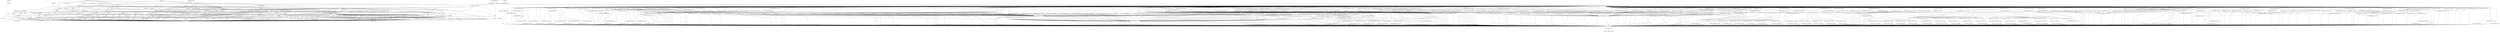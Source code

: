 digraph depends {
    node [shape=plaintext]
"alsa-utils-alsamixer" -> "libasound2"
"alsa-utils-alsamixer" -> "libc6"
"alsa-utils-alsamixer" -> "libformw5"
"alsa-utils-alsamixer" -> "libmenuw5"
"alsa-utils-alsamixer" -> "libncursesw5"
"alsa-utils-alsamixer" -> "libpanelw5"
"alsa-utils-alsamixer" -> "libtinfo5"
"angstrom-feed-configs" -> "opkg" [style=dotted]
"angstrom-packagegroup-boot" -> "angstrom-version"
"angstrom-packagegroup-boot" -> "packagegroup-boot"
"avahi-daemon" -> "base-files"
"avahi-daemon" -> "base-passwd"
"avahi-daemon" -> "libavahi-common3"
"avahi-daemon" -> "libavahi-core7"
"avahi-daemon" -> "libc6"
"avahi-daemon" -> "libcap2"
"avahi-daemon" -> "libdaemon0"
"avahi-daemon" -> "libdbus-1-3"
"avahi-daemon" -> "libexpat1"
"avahi-daemon" -> "libnss-mdns" [style=dotted]
"avahi-daemon" -> "shadow"
"avahi-utils" -> "libavahi-client3"
"avahi-utils" -> "libavahi-common3"
"avahi-utils" -> "libc6"
"bash" -> "base-files"
"bash" -> "libc6"
"bash" -> "libtinfo5"
"bash" -> "update-alternatives-opkg"
"bluez5" -> "libc6"
"bluez5" -> "libdbus-1-3"
"bluez5" -> "libglib-2.0-0"
"bluez5" -> "libreadline7"
"bluez5" -> "libudev1"
"bluez5-noinst-tools" -> "libc6"
"bluez5-noinst-tools" -> "libdbus-1-3"
"bluez5-noinst-tools" -> "libglib-2.0-0"
"bluez5-noinst-tools" -> "libreadline7"
"bluez5-noinst-tools" -> "libudev1"
"busybox" -> "busybox-syslog" [style=dotted]
"busybox" -> "busybox-udhcpc" [style=dotted]
"busybox" -> "libc6"
"busybox" -> "update-alternatives-opkg"
"ca-certificates" -> "openssl"
"connman-angstrom-settings" -> "connman"
"connman" -> "bluez5"
"connman-client" -> "connman"
"connman-client" -> "libc6"
"connman-client" -> "libdbus-1-3"
"connman-client" -> "libglib-2.0-0"
"connman-client" -> "libreadline7"
"connman" -> "connman-conf" [style=dotted]
"connman" -> "dbus-1"
"connman" -> "iptables"
"connman" -> "libc6"
"connman" -> "libdbus-1-3"
"connman" -> "libglib-2.0-0"
"connman" -> "libgnutls30"
"connman" -> "ofono"
"connman" -> "update-alternatives-opkg"
"connman" -> "wpa-supplicant"
"cpufreq-tweaks" -> "cpufrequtils"
"cpufrequtils" -> "libc6"
"curl" -> "libc6"
"curl" -> "libcurl4"
"dbus-1" -> "base-files"
"dbus-1" -> "base-passwd"
"dbus-1" -> "libc6"
"dbus-1" -> "libdbus-1-3"
"dbus-1" -> "libexpat1"
"dbus-1" -> "libsystemd0"
"dbus-1" -> "libx11-6"
"dbus-1" -> "shadow"
"dtc" -> "libc6"
"e2fsprogs-e2fsck" -> "libblkid1"
"e2fsprogs-e2fsck" -> "libc6"
"e2fsprogs-e2fsck" -> "libcom-err2"
"e2fsprogs-e2fsck" -> "libe2p2"
"e2fsprogs-e2fsck" -> "libext2fs2"
"e2fsprogs-e2fsck" -> "libuuid1"
"e2fsprogs-resize2fs" -> "libc6"
"e2fsprogs-resize2fs" -> "libcom-err2"
"e2fsprogs-resize2fs" -> "libe2p2"
"e2fsprogs-resize2fs" -> "libext2fs2"
"fixmac" -> "ranpwd"
"fuse-utils" -> "libc6"
"gptfdisk" -> "libc6"
"gptfdisk" -> "libgcc1"
"gptfdisk" -> "libncursesw5"
"gptfdisk" -> "libpopt0"
"gptfdisk" -> "libstdc++6"
"gptfdisk" -> "libtinfo5"
"gptfdisk" -> "libuuid1"
"htop" -> "libc6"
"htop" -> "libncursesw5"
"htop" -> "libtinfo5"
"htop" -> "ncurses-terminfo"
"iproute2-tc" -> "iptables"
"iproute2-tc" -> "libc6"
"iproute2-tc" -> "libelf1"
"iptables" -> "kernel-module-iptable-filter" [style=dotted]
"iptables" -> "kernel-module-iptable-nat" [style=dotted]
"iptables" -> "kernel-module-ip-tables" [style=dotted]
"iptables" -> "kernel-module-ipt-masquerade" [style=dotted]
"iptables" -> "kernel-module-nf-conntrack-ipv4" [style=dotted]
"iptables" -> "kernel-module-nf-conntrack" [style=dotted]
"iptables" -> "kernel-module-nf-defrag-ipv4" [style=dotted]
"iptables" -> "kernel-module-nf-nat" [style=dotted]
"iptables" -> "kernel-module-x-tables" [style=dotted]
"iptables" -> "libc6"
"iw" -> "libc6"
"iw" -> "libnl-3-200"
"iw" -> "libnl-genl-3-200"
"kernel-4.9.56+linaro" -> "kernel-image-4.9.56+linaro"
"kernel-image-4.9.56+linaro" -> "kernel-image-image.gz-4.9.56+linaro"
"kernel" -> "kernel-4.9.56+linaro"
"kernel-module-6lowpan-4.9.56+linaro" -> "kernel-4.9.56+linaro"
"kernel-module-8021q-4.9.56+linaro" -> "kernel-4.9.56+linaro"
"kernel-module-8021q-4.9.56+linaro" -> "kernel-module-garp-4.9.56+linaro"
"kernel-module-8021q-4.9.56+linaro" -> "kernel-module-mrp-4.9.56+linaro"
"kernel-module-aircable-4.9.56+linaro" -> "kernel-4.9.56+linaro"
"kernel-module-arc4-4.9.56+linaro" -> "kernel-4.9.56+linaro"
"kernel-module-ark3116-4.9.56+linaro" -> "kernel-4.9.56+linaro"
"kernel-module-at86rf230-4.9.56+linaro" -> "kernel-4.9.56+linaro"
"kernel-module-at86rf230-4.9.56+linaro" -> "kernel-module-mac802154-4.9.56+linaro"
"kernel-module-atusb-4.9.56+linaro" -> "kernel-4.9.56+linaro"
"kernel-module-atusb-4.9.56+linaro" -> "kernel-module-mac802154-4.9.56+linaro"
"kernel-module-authenc-4.9.56+linaro" -> "kernel-4.9.56+linaro"
"kernel-module-authencesn-4.9.56+linaro" -> "kernel-4.9.56+linaro"
"kernel-module-authencesn-4.9.56+linaro" -> "kernel-module-authenc-4.9.56+linaro"
"kernel-module-belkin-sa-4.9.56+linaro" -> "kernel-4.9.56+linaro"
"kernel-module-binfmt-misc-4.9.56+linaro" -> "kernel-4.9.56+linaro"
"kernel-module-bluetooth-4.9.56+linaro" -> "kernel-4.9.56+linaro"
"kernel-module-bluetooth-6lowpan-4.9.56+linaro" -> "kernel-4.9.56+linaro"
"kernel-module-bluetooth-6lowpan-4.9.56+linaro" -> "kernel-module-6lowpan-4.9.56+linaro"
"kernel-module-bluetooth-6lowpan-4.9.56+linaro" -> "kernel-module-bluetooth-4.9.56+linaro"
"kernel-module-bnep-4.9.56+linaro" -> "kernel-4.9.56+linaro"
"kernel-module-bnep-4.9.56+linaro" -> "kernel-module-bluetooth-4.9.56+linaro"
"kernel-module-bridge-4.9.56+linaro" -> "kernel-4.9.56+linaro"
"kernel-module-bridge-4.9.56+linaro" -> "kernel-module-llc-4.9.56+linaro"
"kernel-module-bridge-4.9.56+linaro" -> "kernel-module-stp-4.9.56+linaro"
"kernel-module-br-netfilter-4.9.56+linaro" -> "kernel-4.9.56+linaro"
"kernel-module-br-netfilter-4.9.56+linaro" -> "kernel-module-bridge-4.9.56+linaro"
"kernel-module-bsd-comp-4.9.56+linaro" -> "kernel-4.9.56+linaro"
"kernel-module-bsd-comp-4.9.56+linaro" -> "kernel-module-ppp-generic-4.9.56+linaro"
"kernel-module-btbcm-4.9.56+linaro" -> "kernel-4.9.56+linaro"
"kernel-module-btbcm-4.9.56+linaro" -> "kernel-module-bluetooth-4.9.56+linaro"
"kernel-module-btintel-4.9.56+linaro" -> "kernel-4.9.56+linaro"
"kernel-module-btintel-4.9.56+linaro" -> "kernel-module-bluetooth-4.9.56+linaro"
"kernel-module-btqca-4.9.56+linaro" -> "kernel-4.9.56+linaro"
"kernel-module-btqca-4.9.56+linaro" -> "kernel-module-bluetooth-4.9.56+linaro"
"kernel-module-btqcomsmd-4.9.56+linaro" -> "kernel-4.9.56+linaro"
"kernel-module-btqcomsmd-4.9.56+linaro" -> "kernel-module-bluetooth-4.9.56+linaro"
"kernel-module-btqcomsmd-4.9.56+linaro" -> "kernel-module-btqca-4.9.56+linaro"
"kernel-module-btrfs-4.9.56+linaro" -> "kernel-4.9.56+linaro"
"kernel-module-btrfs-4.9.56+linaro" -> "kernel-module-raid6-pq-4.9.56+linaro"
"kernel-module-btrfs-4.9.56+linaro" -> "kernel-module-xor-4.9.56+linaro"
"kernel-module-btrfs-4.9.56+linaro" -> "kernel-module-zlib-deflate-4.9.56+linaro"
"kernel-module-btrtl-4.9.56+linaro" -> "kernel-4.9.56+linaro"
"kernel-module-btrtl-4.9.56+linaro" -> "kernel-module-bluetooth-4.9.56+linaro"
"kernel-module-btsdio-4.9.56+linaro" -> "kernel-4.9.56+linaro"
"kernel-module-btsdio-4.9.56+linaro" -> "kernel-module-bluetooth-4.9.56+linaro"
"kernel-module-btusb-4.9.56+linaro" -> "kernel-4.9.56+linaro"
"kernel-module-btusb-4.9.56+linaro" -> "kernel-module-bluetooth-4.9.56+linaro"
"kernel-module-btusb-4.9.56+linaro" -> "kernel-module-btbcm-4.9.56+linaro"
"kernel-module-btusb-4.9.56+linaro" -> "kernel-module-btintel-4.9.56+linaro"
"kernel-module-btusb-4.9.56+linaro" -> "kernel-module-btrtl-4.9.56+linaro"
"kernel-module-catc-4.9.56+linaro" -> "kernel-4.9.56+linaro"
"kernel-module-cavium-rng-4.9.56+linaro" -> "kernel-4.9.56+linaro"
"kernel-module-cavium-rng-vf-4.9.56+linaro" -> "kernel-4.9.56+linaro"
"kernel-module-cavium-rng-vf-4.9.56+linaro" -> "kernel-module-rng-core-4.9.56+linaro"
"kernel-module-cc2520-4.9.56+linaro" -> "kernel-4.9.56+linaro"
"kernel-module-cc2520-4.9.56+linaro" -> "kernel-module-crc-ccitt-4.9.56+linaro"
"kernel-module-cc2520-4.9.56+linaro" -> "kernel-module-mac802154-4.9.56+linaro"
"kernel-module-ccm-4.9.56+linaro" -> "kernel-4.9.56+linaro"
"kernel-module-cdc-acm-4.9.56+linaro" -> "kernel-4.9.56+linaro"
"kernel-module-cdc-wdm-4.9.56+linaro" -> "kernel-4.9.56+linaro"
"kernel-module-cfg80211-4.9.56+linaro" -> "kernel-4.9.56+linaro"
"kernel-module-ch341-4.9.56+linaro" -> "kernel-4.9.56+linaro"
"kernel-module-ch7006-4.9.56+linaro" -> "kernel-4.9.56+linaro"
"kernel-module-cls-cgroup-4.9.56+linaro" -> "kernel-4.9.56+linaro"
"kernel-module-cmac-4.9.56+linaro" -> "kernel-4.9.56+linaro"
"kernel-module-cp210x-4.9.56+linaro" -> "kernel-4.9.56+linaro"
"kernel-module-crc-ccitt-4.9.56+linaro" -> "kernel-4.9.56+linaro"
"kernel-module-ctr-4.9.56+linaro" -> "kernel-4.9.56+linaro"
"kernel-module-cuse-4.9.56+linaro" -> "kernel-4.9.56+linaro"
"kernel-module-cuse-4.9.56+linaro" -> "kernel-module-fuse-4.9.56+linaro"
"kernel-module-cyberjack-4.9.56+linaro" -> "kernel-4.9.56+linaro"
"kernel-module-cypress-m8-4.9.56+linaro" -> "kernel-4.9.56+linaro"
"kernel-module-digi-acceleport-4.9.56+linaro" -> "kernel-4.9.56+linaro"
"kernel-module-dm9601-4.9.56+linaro" -> "kernel-4.9.56+linaro"
"kernel-module-dummy-4.9.56+linaro" -> "kernel-4.9.56+linaro"
"kernel-module-dwmac-generic-4.9.56+linaro" -> "kernel-4.9.56+linaro"
"kernel-module-dwmac-generic-4.9.56+linaro" -> "kernel-module-stmmac-4.9.56+linaro"
"kernel-module-dwmac-generic-4.9.56+linaro" -> "kernel-module-stmmac-platform-4.9.56+linaro"
"kernel-module-dwmac-ipq806x-4.9.56+linaro" -> "kernel-4.9.56+linaro"
"kernel-module-dwmac-ipq806x-4.9.56+linaro" -> "kernel-module-stmmac-4.9.56+linaro"
"kernel-module-dwmac-ipq806x-4.9.56+linaro" -> "kernel-module-stmmac-platform-4.9.56+linaro"
"kernel-module-dwmac-meson-4.9.56+linaro" -> "kernel-4.9.56+linaro"
"kernel-module-dwmac-meson-4.9.56+linaro" -> "kernel-module-stmmac-4.9.56+linaro"
"kernel-module-dwmac-meson-4.9.56+linaro" -> "kernel-module-stmmac-platform-4.9.56+linaro"
"kernel-module-dwmac-meson8b-4.9.56+linaro" -> "kernel-4.9.56+linaro"
"kernel-module-dwmac-meson8b-4.9.56+linaro" -> "kernel-module-stmmac-4.9.56+linaro"
"kernel-module-dwmac-meson8b-4.9.56+linaro" -> "kernel-module-stmmac-platform-4.9.56+linaro"
"kernel-module-dwmac-rk-4.9.56+linaro" -> "kernel-4.9.56+linaro"
"kernel-module-dwmac-rk-4.9.56+linaro" -> "kernel-module-stmmac-4.9.56+linaro"
"kernel-module-dwmac-rk-4.9.56+linaro" -> "kernel-module-stmmac-platform-4.9.56+linaro"
"kernel-module-dwmac-sunxi-4.9.56+linaro" -> "kernel-4.9.56+linaro"
"kernel-module-dwmac-sunxi-4.9.56+linaro" -> "kernel-module-stmmac-4.9.56+linaro"
"kernel-module-dwmac-sunxi-4.9.56+linaro" -> "kernel-module-stmmac-platform-4.9.56+linaro"
"kernel-module-ecb-4.9.56+linaro" -> "kernel-4.9.56+linaro"
"kernel-module-empeg-4.9.56+linaro" -> "kernel-4.9.56+linaro"
"kernel-module-exynos-rng-4.9.56+linaro" -> "kernel-4.9.56+linaro"
"kernel-module-exynos-rng-4.9.56+linaro" -> "kernel-module-rng-core-4.9.56+linaro"
"kernel-module-ezusb-4.9.56+linaro" -> "kernel-4.9.56+linaro"
"kernel-module-f81232-4.9.56+linaro" -> "kernel-4.9.56+linaro"
"kernel-module-fakelb-4.9.56+linaro" -> "kernel-4.9.56+linaro"
"kernel-module-fakelb-4.9.56+linaro" -> "kernel-module-mac802154-4.9.56+linaro"
"kernel-module-ftdi-sio-4.9.56+linaro" -> "kernel-4.9.56+linaro"
"kernel-module-fuse-4.9.56+linaro" -> "kernel-4.9.56+linaro"
"kernel-module-garmin-gps-4.9.56+linaro" -> "kernel-4.9.56+linaro"
"kernel-module-garp-4.9.56+linaro" -> "kernel-4.9.56+linaro"
"kernel-module-garp-4.9.56+linaro" -> "kernel-module-llc-4.9.56+linaro"
"kernel-module-garp-4.9.56+linaro" -> "kernel-module-stp-4.9.56+linaro"
"kernel-module-gcm-4.9.56+linaro" -> "kernel-4.9.56+linaro"
"kernel-module-generic-bl-4.9.56+linaro" -> "kernel-4.9.56+linaro"
"kernel-module-g-ether-4.9.56+linaro" -> "kernel-4.9.56+linaro"
"kernel-module-g-ether-4.9.56+linaro" -> "kernel-module-libcomposite-4.9.56+linaro"
"kernel-module-g-ether-4.9.56+linaro" -> "kernel-module-u-ether-4.9.56+linaro"
"kernel-module-g-ether-4.9.56+linaro" -> "kernel-module-usb-f-rndis-4.9.56+linaro"
"kernel-module-gf128mul-4.9.56+linaro" -> "kernel-4.9.56+linaro"
"kernel-module-ghash-generic-4.9.56+linaro" -> "kernel-4.9.56+linaro"
"kernel-module-ghash-generic-4.9.56+linaro" -> "kernel-module-gf128mul-4.9.56+linaro"
"kernel-module-g-mass-storage-4.9.56+linaro" -> "kernel-4.9.56+linaro"
"kernel-module-g-mass-storage-4.9.56+linaro" -> "kernel-module-libcomposite-4.9.56+linaro"
"kernel-module-g-mass-storage-4.9.56+linaro" -> "kernel-module-usb-f-mass-storage-4.9.56+linaro"
"kernel-module-g-serial-4.9.56+linaro" -> "kernel-4.9.56+linaro"
"kernel-module-g-serial-4.9.56+linaro" -> "kernel-module-libcomposite-4.9.56+linaro"
"kernel-module-gspca-benq-4.9.56+linaro" -> "kernel-4.9.56+linaro"
"kernel-module-gspca-benq-4.9.56+linaro" -> "kernel-module-gspca-main-4.9.56+linaro"
"kernel-module-gspca-conex-4.9.56+linaro" -> "kernel-4.9.56+linaro"
"kernel-module-gspca-conex-4.9.56+linaro" -> "kernel-module-gspca-main-4.9.56+linaro"
"kernel-module-gspca-conex-4.9.56+linaro" -> "kernel-module-videodev-4.9.56+linaro"
"kernel-module-gspca-cpia1-4.9.56+linaro" -> "kernel-4.9.56+linaro"
"kernel-module-gspca-cpia1-4.9.56+linaro" -> "kernel-module-gspca-main-4.9.56+linaro"
"kernel-module-gspca-cpia1-4.9.56+linaro" -> "kernel-module-videodev-4.9.56+linaro"
"kernel-module-gspca-dtcs033-4.9.56+linaro" -> "kernel-4.9.56+linaro"
"kernel-module-gspca-dtcs033-4.9.56+linaro" -> "kernel-module-gspca-main-4.9.56+linaro"
"kernel-module-gspca-dtcs033-4.9.56+linaro" -> "kernel-module-videodev-4.9.56+linaro"
"kernel-module-gspca-etoms-4.9.56+linaro" -> "kernel-4.9.56+linaro"
"kernel-module-gspca-etoms-4.9.56+linaro" -> "kernel-module-gspca-main-4.9.56+linaro"
"kernel-module-gspca-etoms-4.9.56+linaro" -> "kernel-module-videodev-4.9.56+linaro"
"kernel-module-gspca-finepix-4.9.56+linaro" -> "kernel-4.9.56+linaro"
"kernel-module-gspca-finepix-4.9.56+linaro" -> "kernel-module-gspca-main-4.9.56+linaro"
"kernel-module-gspca-gl860-4.9.56+linaro" -> "kernel-4.9.56+linaro"
"kernel-module-gspca-gl860-4.9.56+linaro" -> "kernel-module-gspca-main-4.9.56+linaro"
"kernel-module-gspca-gl860-4.9.56+linaro" -> "kernel-module-videodev-4.9.56+linaro"
"kernel-module-gspca-jeilinj-4.9.56+linaro" -> "kernel-4.9.56+linaro"
"kernel-module-gspca-jeilinj-4.9.56+linaro" -> "kernel-module-gspca-main-4.9.56+linaro"
"kernel-module-gspca-jeilinj-4.9.56+linaro" -> "kernel-module-videodev-4.9.56+linaro"
"kernel-module-gspca-jl2005bcd-4.9.56+linaro" -> "kernel-4.9.56+linaro"
"kernel-module-gspca-jl2005bcd-4.9.56+linaro" -> "kernel-module-gspca-main-4.9.56+linaro"
"kernel-module-gspca-kinect-4.9.56+linaro" -> "kernel-4.9.56+linaro"
"kernel-module-gspca-kinect-4.9.56+linaro" -> "kernel-module-gspca-main-4.9.56+linaro"
"kernel-module-gspca-konica-4.9.56+linaro" -> "kernel-4.9.56+linaro"
"kernel-module-gspca-konica-4.9.56+linaro" -> "kernel-module-gspca-main-4.9.56+linaro"
"kernel-module-gspca-konica-4.9.56+linaro" -> "kernel-module-videodev-4.9.56+linaro"
"kernel-module-gspca-m5602-4.9.56+linaro" -> "kernel-4.9.56+linaro"
"kernel-module-gspca-m5602-4.9.56+linaro" -> "kernel-module-gspca-main-4.9.56+linaro"
"kernel-module-gspca-m5602-4.9.56+linaro" -> "kernel-module-videodev-4.9.56+linaro"
"kernel-module-gspca-main-4.9.56+linaro" -> "kernel-4.9.56+linaro"
"kernel-module-gspca-main-4.9.56+linaro" -> "kernel-module-v4l2-common-4.9.56+linaro"
"kernel-module-gspca-main-4.9.56+linaro" -> "kernel-module-videodev-4.9.56+linaro"
"kernel-module-gspca-mars-4.9.56+linaro" -> "kernel-4.9.56+linaro"
"kernel-module-gspca-mars-4.9.56+linaro" -> "kernel-module-gspca-main-4.9.56+linaro"
"kernel-module-gspca-mars-4.9.56+linaro" -> "kernel-module-videodev-4.9.56+linaro"
"kernel-module-gspca-mr97310a-4.9.56+linaro" -> "kernel-4.9.56+linaro"
"kernel-module-gspca-mr97310a-4.9.56+linaro" -> "kernel-module-gspca-main-4.9.56+linaro"
"kernel-module-gspca-mr97310a-4.9.56+linaro" -> "kernel-module-videodev-4.9.56+linaro"
"kernel-module-gspca-nw80x-4.9.56+linaro" -> "kernel-4.9.56+linaro"
"kernel-module-gspca-nw80x-4.9.56+linaro" -> "kernel-module-gspca-main-4.9.56+linaro"
"kernel-module-gspca-nw80x-4.9.56+linaro" -> "kernel-module-videodev-4.9.56+linaro"
"kernel-module-gspca-ov519-4.9.56+linaro" -> "kernel-4.9.56+linaro"
"kernel-module-gspca-ov519-4.9.56+linaro" -> "kernel-module-gspca-main-4.9.56+linaro"
"kernel-module-gspca-ov519-4.9.56+linaro" -> "kernel-module-videodev-4.9.56+linaro"
"kernel-module-gspca-ov534-4.9.56+linaro" -> "kernel-4.9.56+linaro"
"kernel-module-gspca-ov534-4.9.56+linaro" -> "kernel-module-gspca-main-4.9.56+linaro"
"kernel-module-gspca-ov534-4.9.56+linaro" -> "kernel-module-videodev-4.9.56+linaro"
"kernel-module-gspca-ov534-9-4.9.56+linaro" -> "kernel-4.9.56+linaro"
"kernel-module-gspca-ov534-9-4.9.56+linaro" -> "kernel-module-gspca-main-4.9.56+linaro"
"kernel-module-gspca-ov534-9-4.9.56+linaro" -> "kernel-module-videodev-4.9.56+linaro"
"kernel-module-gspca-pac207-4.9.56+linaro" -> "kernel-4.9.56+linaro"
"kernel-module-gspca-pac207-4.9.56+linaro" -> "kernel-module-gspca-main-4.9.56+linaro"
"kernel-module-gspca-pac207-4.9.56+linaro" -> "kernel-module-videodev-4.9.56+linaro"
"kernel-module-gspca-pac7302-4.9.56+linaro" -> "kernel-4.9.56+linaro"
"kernel-module-gspca-pac7302-4.9.56+linaro" -> "kernel-module-gspca-main-4.9.56+linaro"
"kernel-module-gspca-pac7302-4.9.56+linaro" -> "kernel-module-videodev-4.9.56+linaro"
"kernel-module-gspca-pac7311-4.9.56+linaro" -> "kernel-4.9.56+linaro"
"kernel-module-gspca-pac7311-4.9.56+linaro" -> "kernel-module-gspca-main-4.9.56+linaro"
"kernel-module-gspca-pac7311-4.9.56+linaro" -> "kernel-module-videodev-4.9.56+linaro"
"kernel-module-gspca-se401-4.9.56+linaro" -> "kernel-4.9.56+linaro"
"kernel-module-gspca-se401-4.9.56+linaro" -> "kernel-module-gspca-main-4.9.56+linaro"
"kernel-module-gspca-se401-4.9.56+linaro" -> "kernel-module-videodev-4.9.56+linaro"
"kernel-module-gspca-sn9c2028-4.9.56+linaro" -> "kernel-4.9.56+linaro"
"kernel-module-gspca-sn9c2028-4.9.56+linaro" -> "kernel-module-gspca-main-4.9.56+linaro"
"kernel-module-gspca-sn9c2028-4.9.56+linaro" -> "kernel-module-videodev-4.9.56+linaro"
"kernel-module-gspca-sn9c20x-4.9.56+linaro" -> "kernel-4.9.56+linaro"
"kernel-module-gspca-sn9c20x-4.9.56+linaro" -> "kernel-module-gspca-main-4.9.56+linaro"
"kernel-module-gspca-sn9c20x-4.9.56+linaro" -> "kernel-module-videodev-4.9.56+linaro"
"kernel-module-gspca-sonixb-4.9.56+linaro" -> "kernel-4.9.56+linaro"
"kernel-module-gspca-sonixb-4.9.56+linaro" -> "kernel-module-gspca-main-4.9.56+linaro"
"kernel-module-gspca-sonixb-4.9.56+linaro" -> "kernel-module-videodev-4.9.56+linaro"
"kernel-module-gspca-sonixj-4.9.56+linaro" -> "kernel-4.9.56+linaro"
"kernel-module-gspca-sonixj-4.9.56+linaro" -> "kernel-module-gspca-main-4.9.56+linaro"
"kernel-module-gspca-sonixj-4.9.56+linaro" -> "kernel-module-videodev-4.9.56+linaro"
"kernel-module-gspca-spca1528-4.9.56+linaro" -> "kernel-4.9.56+linaro"
"kernel-module-gspca-spca1528-4.9.56+linaro" -> "kernel-module-gspca-main-4.9.56+linaro"
"kernel-module-gspca-spca1528-4.9.56+linaro" -> "kernel-module-videodev-4.9.56+linaro"
"kernel-module-gspca-spca500-4.9.56+linaro" -> "kernel-4.9.56+linaro"
"kernel-module-gspca-spca500-4.9.56+linaro" -> "kernel-module-gspca-main-4.9.56+linaro"
"kernel-module-gspca-spca500-4.9.56+linaro" -> "kernel-module-videodev-4.9.56+linaro"
"kernel-module-gspca-spca501-4.9.56+linaro" -> "kernel-4.9.56+linaro"
"kernel-module-gspca-spca501-4.9.56+linaro" -> "kernel-module-gspca-main-4.9.56+linaro"
"kernel-module-gspca-spca501-4.9.56+linaro" -> "kernel-module-videodev-4.9.56+linaro"
"kernel-module-gspca-spca505-4.9.56+linaro" -> "kernel-4.9.56+linaro"
"kernel-module-gspca-spca505-4.9.56+linaro" -> "kernel-module-gspca-main-4.9.56+linaro"
"kernel-module-gspca-spca505-4.9.56+linaro" -> "kernel-module-videodev-4.9.56+linaro"
"kernel-module-gspca-spca506-4.9.56+linaro" -> "kernel-4.9.56+linaro"
"kernel-module-gspca-spca506-4.9.56+linaro" -> "kernel-module-gspca-main-4.9.56+linaro"
"kernel-module-gspca-spca506-4.9.56+linaro" -> "kernel-module-videodev-4.9.56+linaro"
"kernel-module-gspca-spca508-4.9.56+linaro" -> "kernel-4.9.56+linaro"
"kernel-module-gspca-spca508-4.9.56+linaro" -> "kernel-module-gspca-main-4.9.56+linaro"
"kernel-module-gspca-spca508-4.9.56+linaro" -> "kernel-module-videodev-4.9.56+linaro"
"kernel-module-gspca-spca561-4.9.56+linaro" -> "kernel-4.9.56+linaro"
"kernel-module-gspca-spca561-4.9.56+linaro" -> "kernel-module-gspca-main-4.9.56+linaro"
"kernel-module-gspca-spca561-4.9.56+linaro" -> "kernel-module-videodev-4.9.56+linaro"
"kernel-module-gspca-sq905-4.9.56+linaro" -> "kernel-4.9.56+linaro"
"kernel-module-gspca-sq905-4.9.56+linaro" -> "kernel-module-gspca-main-4.9.56+linaro"
"kernel-module-gspca-sq905c-4.9.56+linaro" -> "kernel-4.9.56+linaro"
"kernel-module-gspca-sq905c-4.9.56+linaro" -> "kernel-module-gspca-main-4.9.56+linaro"
"kernel-module-gspca-sq930x-4.9.56+linaro" -> "kernel-4.9.56+linaro"
"kernel-module-gspca-sq930x-4.9.56+linaro" -> "kernel-module-gspca-main-4.9.56+linaro"
"kernel-module-gspca-sq930x-4.9.56+linaro" -> "kernel-module-videodev-4.9.56+linaro"
"kernel-module-gspca-stk014-4.9.56+linaro" -> "kernel-4.9.56+linaro"
"kernel-module-gspca-stk014-4.9.56+linaro" -> "kernel-module-gspca-main-4.9.56+linaro"
"kernel-module-gspca-stk014-4.9.56+linaro" -> "kernel-module-videodev-4.9.56+linaro"
"kernel-module-gspca-stk1135-4.9.56+linaro" -> "kernel-4.9.56+linaro"
"kernel-module-gspca-stk1135-4.9.56+linaro" -> "kernel-module-gspca-main-4.9.56+linaro"
"kernel-module-gspca-stk1135-4.9.56+linaro" -> "kernel-module-videodev-4.9.56+linaro"
"kernel-module-gspca-stv0680-4.9.56+linaro" -> "kernel-4.9.56+linaro"
"kernel-module-gspca-stv0680-4.9.56+linaro" -> "kernel-module-gspca-main-4.9.56+linaro"
"kernel-module-gspca-stv06xx-4.9.56+linaro" -> "kernel-4.9.56+linaro"
"kernel-module-gspca-stv06xx-4.9.56+linaro" -> "kernel-module-gspca-main-4.9.56+linaro"
"kernel-module-gspca-stv06xx-4.9.56+linaro" -> "kernel-module-videodev-4.9.56+linaro"
"kernel-module-gspca-sunplus-4.9.56+linaro" -> "kernel-4.9.56+linaro"
"kernel-module-gspca-sunplus-4.9.56+linaro" -> "kernel-module-gspca-main-4.9.56+linaro"
"kernel-module-gspca-sunplus-4.9.56+linaro" -> "kernel-module-videodev-4.9.56+linaro"
"kernel-module-gspca-t613-4.9.56+linaro" -> "kernel-4.9.56+linaro"
"kernel-module-gspca-t613-4.9.56+linaro" -> "kernel-module-gspca-main-4.9.56+linaro"
"kernel-module-gspca-t613-4.9.56+linaro" -> "kernel-module-videodev-4.9.56+linaro"
"kernel-module-gspca-topro-4.9.56+linaro" -> "kernel-4.9.56+linaro"
"kernel-module-gspca-topro-4.9.56+linaro" -> "kernel-module-gspca-main-4.9.56+linaro"
"kernel-module-gspca-topro-4.9.56+linaro" -> "kernel-module-videodev-4.9.56+linaro"
"kernel-module-gspca-touptek-4.9.56+linaro" -> "kernel-4.9.56+linaro"
"kernel-module-gspca-touptek-4.9.56+linaro" -> "kernel-module-gspca-main-4.9.56+linaro"
"kernel-module-gspca-touptek-4.9.56+linaro" -> "kernel-module-videodev-4.9.56+linaro"
"kernel-module-gspca-tv8532-4.9.56+linaro" -> "kernel-4.9.56+linaro"
"kernel-module-gspca-tv8532-4.9.56+linaro" -> "kernel-module-gspca-main-4.9.56+linaro"
"kernel-module-gspca-tv8532-4.9.56+linaro" -> "kernel-module-videodev-4.9.56+linaro"
"kernel-module-gspca-vc032x-4.9.56+linaro" -> "kernel-4.9.56+linaro"
"kernel-module-gspca-vc032x-4.9.56+linaro" -> "kernel-module-gspca-main-4.9.56+linaro"
"kernel-module-gspca-vc032x-4.9.56+linaro" -> "kernel-module-videodev-4.9.56+linaro"
"kernel-module-gspca-vicam-4.9.56+linaro" -> "kernel-4.9.56+linaro"
"kernel-module-gspca-vicam-4.9.56+linaro" -> "kernel-module-gspca-main-4.9.56+linaro"
"kernel-module-gspca-vicam-4.9.56+linaro" -> "kernel-module-videodev-4.9.56+linaro"
"kernel-module-gspca-xirlink-cit-4.9.56+linaro" -> "kernel-4.9.56+linaro"
"kernel-module-gspca-xirlink-cit-4.9.56+linaro" -> "kernel-module-gspca-main-4.9.56+linaro"
"kernel-module-gspca-xirlink-cit-4.9.56+linaro" -> "kernel-module-videodev-4.9.56+linaro"
"kernel-module-gspca-zc3xx-4.9.56+linaro" -> "kernel-4.9.56+linaro"
"kernel-module-gspca-zc3xx-4.9.56+linaro" -> "kernel-module-gspca-main-4.9.56+linaro"
"kernel-module-gspca-zc3xx-4.9.56+linaro" -> "kernel-module-videodev-4.9.56+linaro"
"kernel-module-g-zero-4.9.56+linaro" -> "kernel-4.9.56+linaro"
"kernel-module-g-zero-4.9.56+linaro" -> "kernel-module-libcomposite-4.9.56+linaro"
"kernel-module-hci-uart-4.9.56+linaro" -> "kernel-4.9.56+linaro"
"kernel-module-hci-uart-4.9.56+linaro" -> "kernel-module-bluetooth-4.9.56+linaro"
"kernel-module-hid-logitech-4.9.56+linaro" -> "kernel-4.9.56+linaro"
"kernel-module-hid-magicmouse-4.9.56+linaro" -> "kernel-4.9.56+linaro"
"kernel-module-hid-microsoft-4.9.56+linaro" -> "kernel-4.9.56+linaro"
"kernel-module-hid-multitouch-4.9.56+linaro" -> "kernel-4.9.56+linaro"
"kernel-module-hidp-4.9.56+linaro" -> "kernel-4.9.56+linaro"
"kernel-module-hidp-4.9.56+linaro" -> "kernel-module-bluetooth-4.9.56+linaro"
"kernel-module-hid-plantronics-4.9.56+linaro" -> "kernel-4.9.56+linaro"
"kernel-module-hisi-rng-4.9.56+linaro" -> "kernel-4.9.56+linaro"
"kernel-module-hisi-rng-4.9.56+linaro" -> "kernel-module-rng-core-4.9.56+linaro"
"kernel-module-i2c-qcom-cci-4.9.56+linaro" -> "kernel-4.9.56+linaro"
"kernel-module-ieee802154-4.9.56+linaro" -> "kernel-4.9.56+linaro"
"kernel-module-ieee802154-6lowpan-4.9.56+linaro" -> "kernel-4.9.56+linaro"
"kernel-module-ieee802154-6lowpan-4.9.56+linaro" -> "kernel-module-6lowpan-4.9.56+linaro"
"kernel-module-ieee802154-6lowpan-4.9.56+linaro" -> "kernel-module-ieee802154-4.9.56+linaro"
"kernel-module-ieee802154-socket-4.9.56+linaro" -> "kernel-4.9.56+linaro"
"kernel-module-ieee802154-socket-4.9.56+linaro" -> "kernel-module-ieee802154-4.9.56+linaro"
"kernel-module-ila-4.9.56+linaro" -> "kernel-4.9.56+linaro"
"kernel-module-io-edgeport-4.9.56+linaro" -> "kernel-4.9.56+linaro"
"kernel-module-io-ti-4.9.56+linaro" -> "kernel-4.9.56+linaro"
"kernel-module-ip6table-filter-4.9.56+linaro" -> "kernel-4.9.56+linaro"
"kernel-module-ip6table-filter-4.9.56+linaro" -> "kernel-module-ip6-tables-4.9.56+linaro"
"kernel-module-ip6table-filter-4.9.56+linaro" -> "kernel-module-x-tables-4.9.56+linaro"
"kernel-module-ip6table-mangle-4.9.56+linaro" -> "kernel-4.9.56+linaro"
"kernel-module-ip6table-mangle-4.9.56+linaro" -> "kernel-module-ip6-tables-4.9.56+linaro"
"kernel-module-ip6table-mangle-4.9.56+linaro" -> "kernel-module-x-tables-4.9.56+linaro"
"kernel-module-ip6table-nat-4.9.56+linaro" -> "kernel-4.9.56+linaro"
"kernel-module-ip6table-nat-4.9.56+linaro" -> "kernel-module-ip6-tables-4.9.56+linaro"
"kernel-module-ip6table-nat-4.9.56+linaro" -> "kernel-module-nf-nat-ipv6-4.9.56+linaro"
"kernel-module-ip6table-raw-4.9.56+linaro" -> "kernel-4.9.56+linaro"
"kernel-module-ip6table-raw-4.9.56+linaro" -> "kernel-module-ip6-tables-4.9.56+linaro"
"kernel-module-ip6table-raw-4.9.56+linaro" -> "kernel-module-x-tables-4.9.56+linaro"
"kernel-module-ip6-tables-4.9.56+linaro" -> "kernel-4.9.56+linaro"
"kernel-module-ip6-tables-4.9.56+linaro" -> "kernel-module-x-tables-4.9.56+linaro"
"kernel-module-ip6table-security-4.9.56+linaro" -> "kernel-4.9.56+linaro"
"kernel-module-ip6table-security-4.9.56+linaro" -> "kernel-module-ip6-tables-4.9.56+linaro"
"kernel-module-ip6table-security-4.9.56+linaro" -> "kernel-module-x-tables-4.9.56+linaro"
"kernel-module-ip6t-ah-4.9.56+linaro" -> "kernel-4.9.56+linaro"
"kernel-module-ip6t-ah-4.9.56+linaro" -> "kernel-module-x-tables-4.9.56+linaro"
"kernel-module-ip6t-eui64-4.9.56+linaro" -> "kernel-4.9.56+linaro"
"kernel-module-ip6t-eui64-4.9.56+linaro" -> "kernel-module-x-tables-4.9.56+linaro"
"kernel-module-ip6t-frag-4.9.56+linaro" -> "kernel-4.9.56+linaro"
"kernel-module-ip6t-frag-4.9.56+linaro" -> "kernel-module-x-tables-4.9.56+linaro"
"kernel-module-ip6t-hbh-4.9.56+linaro" -> "kernel-4.9.56+linaro"
"kernel-module-ip6t-hbh-4.9.56+linaro" -> "kernel-module-x-tables-4.9.56+linaro"
"kernel-module-ip6t-ipv6header-4.9.56+linaro" -> "kernel-4.9.56+linaro"
"kernel-module-ip6t-ipv6header-4.9.56+linaro" -> "kernel-module-x-tables-4.9.56+linaro"
"kernel-module-ip6t-masquerade-4.9.56+linaro" -> "kernel-4.9.56+linaro"
"kernel-module-ip6t-masquerade-4.9.56+linaro" -> "kernel-module-nf-nat-masquerade-ipv6-4.9.56+linaro"
"kernel-module-ip6t-masquerade-4.9.56+linaro" -> "kernel-module-x-tables-4.9.56+linaro"
"kernel-module-ip6t-mh-4.9.56+linaro" -> "kernel-4.9.56+linaro"
"kernel-module-ip6t-mh-4.9.56+linaro" -> "kernel-module-x-tables-4.9.56+linaro"
"kernel-module-ip6t-npt-4.9.56+linaro" -> "kernel-4.9.56+linaro"
"kernel-module-ip6t-npt-4.9.56+linaro" -> "kernel-module-x-tables-4.9.56+linaro"
"kernel-module-ip6t-reject-4.9.56+linaro" -> "kernel-4.9.56+linaro"
"kernel-module-ip6t-reject-4.9.56+linaro" -> "kernel-module-nf-reject-ipv6-4.9.56+linaro"
"kernel-module-ip6t-reject-4.9.56+linaro" -> "kernel-module-x-tables-4.9.56+linaro"
"kernel-module-ip6t-rpfilter-4.9.56+linaro" -> "kernel-4.9.56+linaro"
"kernel-module-ip6t-rpfilter-4.9.56+linaro" -> "kernel-module-x-tables-4.9.56+linaro"
"kernel-module-ip6t-rt-4.9.56+linaro" -> "kernel-4.9.56+linaro"
"kernel-module-ip6t-rt-4.9.56+linaro" -> "kernel-module-x-tables-4.9.56+linaro"
"kernel-module-ip6t-synproxy-4.9.56+linaro" -> "kernel-4.9.56+linaro"
"kernel-module-ip6t-synproxy-4.9.56+linaro" -> "kernel-module-nf-conntrack-4.9.56+linaro"
"kernel-module-ip6t-synproxy-4.9.56+linaro" -> "kernel-module-nf-synproxy-core-4.9.56+linaro"
"kernel-module-ip6t-synproxy-4.9.56+linaro" -> "kernel-module-x-tables-4.9.56+linaro"
"kernel-module-ip6-tunnel-4.9.56+linaro" -> "kernel-4.9.56+linaro"
"kernel-module-ip6-tunnel-4.9.56+linaro" -> "kernel-module-tunnel6-4.9.56+linaro"
"kernel-module-ip6-udp-tunnel-4.9.56+linaro" -> "kernel-4.9.56+linaro"
"kernel-module-ip6-vti-4.9.56+linaro" -> "kernel-4.9.56+linaro"
"kernel-module-ip6-vti-4.9.56+linaro" -> "kernel-module-ip6-tunnel-4.9.56+linaro"
"kernel-module-ipaq-4.9.56+linaro" -> "kernel-4.9.56+linaro"
"kernel-module-iproc-rng200-4.9.56+linaro" -> "kernel-4.9.56+linaro"
"kernel-module-iproc-rng200-4.9.56+linaro" -> "kernel-module-rng-core-4.9.56+linaro"
"kernel-module-iptable-filter-4.9.56+linaro" -> "kernel-4.9.56+linaro"
"kernel-module-iptable-filter-4.9.56+linaro" -> "kernel-module-ip-tables-4.9.56+linaro"
"kernel-module-iptable-filter-4.9.56+linaro" -> "kernel-module-x-tables-4.9.56+linaro"
"kernel-module-iptable-mangle-4.9.56+linaro" -> "kernel-4.9.56+linaro"
"kernel-module-iptable-mangle-4.9.56+linaro" -> "kernel-module-ip-tables-4.9.56+linaro"
"kernel-module-iptable-mangle-4.9.56+linaro" -> "kernel-module-x-tables-4.9.56+linaro"
"kernel-module-iptable-nat-4.9.56+linaro" -> "kernel-4.9.56+linaro"
"kernel-module-iptable-nat-4.9.56+linaro" -> "kernel-module-ip-tables-4.9.56+linaro"
"kernel-module-iptable-nat-4.9.56+linaro" -> "kernel-module-nf-nat-ipv4-4.9.56+linaro"
"kernel-module-iptable-raw-4.9.56+linaro" -> "kernel-4.9.56+linaro"
"kernel-module-iptable-raw-4.9.56+linaro" -> "kernel-module-ip-tables-4.9.56+linaro"
"kernel-module-iptable-raw-4.9.56+linaro" -> "kernel-module-x-tables-4.9.56+linaro"
"kernel-module-ip-tables-4.9.56+linaro" -> "kernel-4.9.56+linaro"
"kernel-module-ip-tables-4.9.56+linaro" -> "kernel-module-x-tables-4.9.56+linaro"
"kernel-module-iptable-security-4.9.56+linaro" -> "kernel-4.9.56+linaro"
"kernel-module-iptable-security-4.9.56+linaro" -> "kernel-module-ip-tables-4.9.56+linaro"
"kernel-module-iptable-security-4.9.56+linaro" -> "kernel-module-x-tables-4.9.56+linaro"
"kernel-module-ipt-masquerade-4.9.56+linaro" -> "kernel-4.9.56+linaro"
"kernel-module-ipt-masquerade-4.9.56+linaro" -> "kernel-module-nf-nat-masquerade-ipv4-4.9.56+linaro"
"kernel-module-ipt-masquerade-4.9.56+linaro" -> "kernel-module-x-tables-4.9.56+linaro"
"kernel-module-ipt-reject-4.9.56+linaro" -> "kernel-4.9.56+linaro"
"kernel-module-ipt-reject-4.9.56+linaro" -> "kernel-module-nf-reject-ipv4-4.9.56+linaro"
"kernel-module-ipt-reject-4.9.56+linaro" -> "kernel-module-x-tables-4.9.56+linaro"
"kernel-module-ip-vs-4.9.56+linaro" -> "kernel-4.9.56+linaro"
"kernel-module-ip-vs-4.9.56+linaro" -> "kernel-module-nf-conntrack-4.9.56+linaro"
"kernel-module-ipw-4.9.56+linaro" -> "kernel-4.9.56+linaro"
"kernel-module-ipw-4.9.56+linaro" -> "kernel-module-usb-wwan-4.9.56+linaro"
"kernel-module-ir-usb-4.9.56+linaro" -> "kernel-4.9.56+linaro"
"kernel-module-iuu-phoenix-4.9.56+linaro" -> "kernel-4.9.56+linaro"
"kernel-module-joydev-4.9.56+linaro" -> "kernel-4.9.56+linaro"
"kernel-module-kaweth-4.9.56+linaro" -> "kernel-4.9.56+linaro"
"kernel-module-keyspan-pda-4.9.56+linaro" -> "kernel-4.9.56+linaro"
"kernel-module-keyspan-pda-4.9.56+linaro" -> "kernel-module-ezusb-4.9.56+linaro"
"kernel-module-kl5kusb105-4.9.56+linaro" -> "kernel-4.9.56+linaro"
"kernel-module-kobil-sct-4.9.56+linaro" -> "kernel-4.9.56+linaro"
"kernel-module-lan78xx-4.9.56+linaro" -> "kernel-4.9.56+linaro"
"kernel-module-lcd-4.9.56+linaro" -> "kernel-4.9.56+linaro"
"kernel-module-libcomposite-4.9.56+linaro" -> "kernel-4.9.56+linaro"
"kernel-module-llc-4.9.56+linaro" -> "kernel-4.9.56+linaro"
"kernel-module-lp855x-bl-4.9.56+linaro" -> "kernel-4.9.56+linaro"
"kernel-module-lzo-4.9.56+linaro" -> "kernel-4.9.56+linaro"
"kernel-module-mac80211-4.9.56+linaro" -> "kernel-4.9.56+linaro"
"kernel-module-mac80211-4.9.56+linaro" -> "kernel-module-cfg80211-4.9.56+linaro"
"kernel-module-mac802154-4.9.56+linaro" -> "kernel-4.9.56+linaro"
"kernel-module-mac802154-4.9.56+linaro" -> "kernel-module-crc-ccitt-4.9.56+linaro"
"kernel-module-mac802154-4.9.56+linaro" -> "kernel-module-ieee802154-4.9.56+linaro"
"kernel-module-macvlan-4.9.56+linaro" -> "kernel-4.9.56+linaro"
"kernel-module-macvtap-4.9.56+linaro" -> "kernel-4.9.56+linaro"
"kernel-module-macvtap-4.9.56+linaro" -> "kernel-module-macvlan-4.9.56+linaro"
"kernel-module-mcs7830-4.9.56+linaro" -> "kernel-4.9.56+linaro"
"kernel-module-mct-u232-4.9.56+linaro" -> "kernel-4.9.56+linaro"
"kernel-module-mdt-loader-4.9.56+linaro" -> "kernel-4.9.56+linaro"
"kernel-module-media-4.9.56+linaro" -> "kernel-4.9.56+linaro"
"kernel-module-meson-gxbb-wdt-4.9.56+linaro" -> "kernel-4.9.56+linaro"
"kernel-module-meson-rng-4.9.56+linaro" -> "kernel-4.9.56+linaro"
"kernel-module-meson-rng-4.9.56+linaro" -> "kernel-module-rng-core-4.9.56+linaro"
"kernel-module-meson-wdt-4.9.56+linaro" -> "kernel-4.9.56+linaro"
"kernel-module-metro-usb-4.9.56+linaro" -> "kernel-4.9.56+linaro"
"kernel-module-microchip-4.9.56+linaro" -> "kernel-4.9.56+linaro"
"kernel-module-mip6-4.9.56+linaro" -> "kernel-4.9.56+linaro"
"kernel-module-mos7720-4.9.56+linaro" -> "kernel-4.9.56+linaro"
"kernel-module-mos7840-4.9.56+linaro" -> "kernel-4.9.56+linaro"
"kernel-module-mrf24j40-4.9.56+linaro" -> "kernel-4.9.56+linaro"
"kernel-module-mrf24j40-4.9.56+linaro" -> "kernel-module-mac802154-4.9.56+linaro"
"kernel-module-mrp-4.9.56+linaro" -> "kernel-4.9.56+linaro"
"kernel-module-msm-rng-4.9.56+linaro" -> "kernel-4.9.56+linaro"
"kernel-module-msm-rng-4.9.56+linaro" -> "kernel-module-rng-core-4.9.56+linaro"
"kernel-module-mxuport-4.9.56+linaro" -> "kernel-4.9.56+linaro"
"kernel-module-navman-4.9.56+linaro" -> "kernel-4.9.56+linaro"
"kernel-module-nbd-4.9.56+linaro" -> "kernel-4.9.56+linaro"
"kernel-module-nf-conntrack-4.9.56+linaro" -> "kernel-4.9.56+linaro"
"kernel-module-nf-conntrack-amanda-4.9.56+linaro" -> "kernel-4.9.56+linaro"
"kernel-module-nf-conntrack-amanda-4.9.56+linaro" -> "kernel-module-nf-conntrack-4.9.56+linaro"
"kernel-module-nf-conntrack-broadcast-4.9.56+linaro" -> "kernel-4.9.56+linaro"
"kernel-module-nf-conntrack-broadcast-4.9.56+linaro" -> "kernel-module-nf-conntrack-4.9.56+linaro"
"kernel-module-nf-conntrack-ftp-4.9.56+linaro" -> "kernel-4.9.56+linaro"
"kernel-module-nf-conntrack-ftp-4.9.56+linaro" -> "kernel-module-nf-conntrack-4.9.56+linaro"
"kernel-module-nf-conntrack-h323-4.9.56+linaro" -> "kernel-4.9.56+linaro"
"kernel-module-nf-conntrack-h323-4.9.56+linaro" -> "kernel-module-nf-conntrack-4.9.56+linaro"
"kernel-module-nf-conntrack-ipv4-4.9.56+linaro" -> "kernel-4.9.56+linaro"
"kernel-module-nf-conntrack-ipv4-4.9.56+linaro" -> "kernel-module-nf-conntrack-4.9.56+linaro"
"kernel-module-nf-conntrack-ipv4-4.9.56+linaro" -> "kernel-module-nf-defrag-ipv4-4.9.56+linaro"
"kernel-module-nf-conntrack-ipv6-4.9.56+linaro" -> "kernel-4.9.56+linaro"
"kernel-module-nf-conntrack-ipv6-4.9.56+linaro" -> "kernel-module-nf-conntrack-4.9.56+linaro"
"kernel-module-nf-conntrack-ipv6-4.9.56+linaro" -> "kernel-module-nf-defrag-ipv6-4.9.56+linaro"
"kernel-module-nf-conntrack-irc-4.9.56+linaro" -> "kernel-4.9.56+linaro"
"kernel-module-nf-conntrack-irc-4.9.56+linaro" -> "kernel-module-nf-conntrack-4.9.56+linaro"
"kernel-module-nf-conntrack-netbios-ns-4.9.56+linaro" -> "kernel-4.9.56+linaro"
"kernel-module-nf-conntrack-netbios-ns-4.9.56+linaro" -> "kernel-module-nf-conntrack-4.9.56+linaro"
"kernel-module-nf-conntrack-netbios-ns-4.9.56+linaro" -> "kernel-module-nf-conntrack-broadcast-4.9.56+linaro"
"kernel-module-nf-conntrack-pptp-4.9.56+linaro" -> "kernel-4.9.56+linaro"
"kernel-module-nf-conntrack-pptp-4.9.56+linaro" -> "kernel-module-nf-conntrack-4.9.56+linaro"
"kernel-module-nf-conntrack-pptp-4.9.56+linaro" -> "kernel-module-nf-conntrack-proto-gre-4.9.56+linaro"
"kernel-module-nf-conntrack-proto-gre-4.9.56+linaro" -> "kernel-4.9.56+linaro"
"kernel-module-nf-conntrack-proto-gre-4.9.56+linaro" -> "kernel-module-nf-conntrack-4.9.56+linaro"
"kernel-module-nf-conntrack-sane-4.9.56+linaro" -> "kernel-4.9.56+linaro"
"kernel-module-nf-conntrack-sane-4.9.56+linaro" -> "kernel-module-nf-conntrack-4.9.56+linaro"
"kernel-module-nf-conntrack-sip-4.9.56+linaro" -> "kernel-4.9.56+linaro"
"kernel-module-nf-conntrack-sip-4.9.56+linaro" -> "kernel-module-nf-conntrack-4.9.56+linaro"
"kernel-module-nf-conntrack-snmp-4.9.56+linaro" -> "kernel-4.9.56+linaro"
"kernel-module-nf-conntrack-snmp-4.9.56+linaro" -> "kernel-module-nf-conntrack-4.9.56+linaro"
"kernel-module-nf-conntrack-snmp-4.9.56+linaro" -> "kernel-module-nf-conntrack-broadcast-4.9.56+linaro"
"kernel-module-nf-conntrack-tftp-4.9.56+linaro" -> "kernel-4.9.56+linaro"
"kernel-module-nf-conntrack-tftp-4.9.56+linaro" -> "kernel-module-nf-conntrack-4.9.56+linaro"
"kernel-module-nf-defrag-ipv4-4.9.56+linaro" -> "kernel-4.9.56+linaro"
"kernel-module-nf-defrag-ipv6-4.9.56+linaro" -> "kernel-4.9.56+linaro"
"kernel-module-nf-dup-ipv6-4.9.56+linaro" -> "kernel-4.9.56+linaro"
"kernel-module-nf-dup-ipv6-4.9.56+linaro" -> "kernel-module-nf-conntrack-4.9.56+linaro"
"kernel-module-nf-log-common-4.9.56+linaro" -> "kernel-4.9.56+linaro"
"kernel-module-nf-log-ipv4-4.9.56+linaro" -> "kernel-4.9.56+linaro"
"kernel-module-nf-log-ipv4-4.9.56+linaro" -> "kernel-module-nf-log-common-4.9.56+linaro"
"kernel-module-nf-log-ipv6-4.9.56+linaro" -> "kernel-4.9.56+linaro"
"kernel-module-nf-log-ipv6-4.9.56+linaro" -> "kernel-module-nf-log-common-4.9.56+linaro"
"kernel-module-nf-nat-4.9.56+linaro" -> "kernel-4.9.56+linaro"
"kernel-module-nf-nat-4.9.56+linaro" -> "kernel-module-nf-conntrack-4.9.56+linaro"
"kernel-module-nf-nat-amanda-4.9.56+linaro" -> "kernel-4.9.56+linaro"
"kernel-module-nf-nat-amanda-4.9.56+linaro" -> "kernel-module-nf-conntrack-4.9.56+linaro"
"kernel-module-nf-nat-amanda-4.9.56+linaro" -> "kernel-module-nf-conntrack-amanda-4.9.56+linaro"
"kernel-module-nf-nat-amanda-4.9.56+linaro" -> "kernel-module-nf-nat-4.9.56+linaro"
"kernel-module-nf-nat-ftp-4.9.56+linaro" -> "kernel-4.9.56+linaro"
"kernel-module-nf-nat-ftp-4.9.56+linaro" -> "kernel-module-nf-conntrack-4.9.56+linaro"
"kernel-module-nf-nat-ftp-4.9.56+linaro" -> "kernel-module-nf-conntrack-ftp-4.9.56+linaro"
"kernel-module-nf-nat-ftp-4.9.56+linaro" -> "kernel-module-nf-nat-4.9.56+linaro"
"kernel-module-nf-nat-h323-4.9.56+linaro" -> "kernel-4.9.56+linaro"
"kernel-module-nf-nat-h323-4.9.56+linaro" -> "kernel-module-nf-conntrack-4.9.56+linaro"
"kernel-module-nf-nat-h323-4.9.56+linaro" -> "kernel-module-nf-conntrack-h323-4.9.56+linaro"
"kernel-module-nf-nat-h323-4.9.56+linaro" -> "kernel-module-nf-nat-4.9.56+linaro"
"kernel-module-nf-nat-ipv4-4.9.56+linaro" -> "kernel-4.9.56+linaro"
"kernel-module-nf-nat-ipv4-4.9.56+linaro" -> "kernel-module-nf-conntrack-4.9.56+linaro"
"kernel-module-nf-nat-ipv4-4.9.56+linaro" -> "kernel-module-nf-nat-4.9.56+linaro"
"kernel-module-nf-nat-ipv6-4.9.56+linaro" -> "kernel-4.9.56+linaro"
"kernel-module-nf-nat-ipv6-4.9.56+linaro" -> "kernel-module-nf-conntrack-4.9.56+linaro"
"kernel-module-nf-nat-ipv6-4.9.56+linaro" -> "kernel-module-nf-nat-4.9.56+linaro"
"kernel-module-nf-nat-irc-4.9.56+linaro" -> "kernel-4.9.56+linaro"
"kernel-module-nf-nat-irc-4.9.56+linaro" -> "kernel-module-nf-conntrack-4.9.56+linaro"
"kernel-module-nf-nat-irc-4.9.56+linaro" -> "kernel-module-nf-conntrack-irc-4.9.56+linaro"
"kernel-module-nf-nat-irc-4.9.56+linaro" -> "kernel-module-nf-nat-4.9.56+linaro"
"kernel-module-nf-nat-masquerade-ipv4-4.9.56+linaro" -> "kernel-4.9.56+linaro"
"kernel-module-nf-nat-masquerade-ipv4-4.9.56+linaro" -> "kernel-module-nf-conntrack-4.9.56+linaro"
"kernel-module-nf-nat-masquerade-ipv4-4.9.56+linaro" -> "kernel-module-nf-nat-4.9.56+linaro"
"kernel-module-nf-nat-masquerade-ipv6-4.9.56+linaro" -> "kernel-4.9.56+linaro"
"kernel-module-nf-nat-masquerade-ipv6-4.9.56+linaro" -> "kernel-module-nf-conntrack-4.9.56+linaro"
"kernel-module-nf-nat-masquerade-ipv6-4.9.56+linaro" -> "kernel-module-nf-nat-4.9.56+linaro"
"kernel-module-nf-nat-pptp-4.9.56+linaro" -> "kernel-4.9.56+linaro"
"kernel-module-nf-nat-pptp-4.9.56+linaro" -> "kernel-module-nf-conntrack-4.9.56+linaro"
"kernel-module-nf-nat-pptp-4.9.56+linaro" -> "kernel-module-nf-conntrack-pptp-4.9.56+linaro"
"kernel-module-nf-nat-pptp-4.9.56+linaro" -> "kernel-module-nf-nat-4.9.56+linaro"
"kernel-module-nf-nat-pptp-4.9.56+linaro" -> "kernel-module-nf-nat-proto-gre-4.9.56+linaro"
"kernel-module-nf-nat-proto-gre-4.9.56+linaro" -> "kernel-4.9.56+linaro"
"kernel-module-nf-nat-proto-gre-4.9.56+linaro" -> "kernel-module-nf-nat-4.9.56+linaro"
"kernel-module-nf-nat-sip-4.9.56+linaro" -> "kernel-4.9.56+linaro"
"kernel-module-nf-nat-sip-4.9.56+linaro" -> "kernel-module-nf-conntrack-4.9.56+linaro"
"kernel-module-nf-nat-sip-4.9.56+linaro" -> "kernel-module-nf-conntrack-sip-4.9.56+linaro"
"kernel-module-nf-nat-sip-4.9.56+linaro" -> "kernel-module-nf-nat-4.9.56+linaro"
"kernel-module-nf-nat-snmp-basic-4.9.56+linaro" -> "kernel-4.9.56+linaro"
"kernel-module-nf-nat-snmp-basic-4.9.56+linaro" -> "kernel-module-nf-conntrack-4.9.56+linaro"
"kernel-module-nf-nat-snmp-basic-4.9.56+linaro" -> "kernel-module-nf-conntrack-snmp-4.9.56+linaro"
"kernel-module-nf-nat-tftp-4.9.56+linaro" -> "kernel-4.9.56+linaro"
"kernel-module-nf-nat-tftp-4.9.56+linaro" -> "kernel-module-nf-conntrack-4.9.56+linaro"
"kernel-module-nf-nat-tftp-4.9.56+linaro" -> "kernel-module-nf-conntrack-tftp-4.9.56+linaro"
"kernel-module-nf-nat-tftp-4.9.56+linaro" -> "kernel-module-nf-nat-4.9.56+linaro"
"kernel-module-nfnetlink-4.9.56+linaro" -> "kernel-4.9.56+linaro"
"kernel-module-nf-reject-ipv4-4.9.56+linaro" -> "kernel-4.9.56+linaro"
"kernel-module-nf-reject-ipv6-4.9.56+linaro" -> "kernel-4.9.56+linaro"
"kernel-module-nfs-acl-4.9.56+linaro" -> "kernel-4.9.56+linaro"
"kernel-module-nfsd-4.9.56+linaro" -> "kernel-4.9.56+linaro"
"kernel-module-nfsd-4.9.56+linaro" -> "kernel-module-nfs-acl-4.9.56+linaro"
"kernel-module-nfs-layout-flexfiles-4.9.56+linaro" -> "kernel-4.9.56+linaro"
"kernel-module-nf-synproxy-core-4.9.56+linaro" -> "kernel-4.9.56+linaro"
"kernel-module-nf-synproxy-core-4.9.56+linaro" -> "kernel-module-nf-conntrack-4.9.56+linaro"
"kernel-module-nf-tables-4.9.56+linaro" -> "kernel-4.9.56+linaro"
"kernel-module-nf-tables-4.9.56+linaro" -> "kernel-module-nfnetlink-4.9.56+linaro"
"kernel-module-nf-tables-arp-4.9.56+linaro" -> "kernel-4.9.56+linaro"
"kernel-module-nf-tables-arp-4.9.56+linaro" -> "kernel-module-nf-tables-4.9.56+linaro"
"kernel-module-nf-tables-bridge-4.9.56+linaro" -> "kernel-4.9.56+linaro"
"kernel-module-nf-tables-bridge-4.9.56+linaro" -> "kernel-module-nf-tables-4.9.56+linaro"
"kernel-module-nf-tables-inet-4.9.56+linaro" -> "kernel-4.9.56+linaro"
"kernel-module-nf-tables-inet-4.9.56+linaro" -> "kernel-module-nf-tables-4.9.56+linaro"
"kernel-module-nf-tables-inet-4.9.56+linaro" -> "kernel-module-nf-tables-ipv4-4.9.56+linaro"
"kernel-module-nf-tables-inet-4.9.56+linaro" -> "kernel-module-nf-tables-ipv6-4.9.56+linaro"
"kernel-module-nf-tables-ipv4-4.9.56+linaro" -> "kernel-4.9.56+linaro"
"kernel-module-nf-tables-ipv4-4.9.56+linaro" -> "kernel-module-nf-tables-4.9.56+linaro"
"kernel-module-nf-tables-ipv6-4.9.56+linaro" -> "kernel-4.9.56+linaro"
"kernel-module-nf-tables-ipv6-4.9.56+linaro" -> "kernel-module-nf-tables-4.9.56+linaro"
"kernel-module-nf-tables-netdev-4.9.56+linaro" -> "kernel-4.9.56+linaro"
"kernel-module-nf-tables-netdev-4.9.56+linaro" -> "kernel-module-nfnetlink-4.9.56+linaro"
"kernel-module-nf-tables-netdev-4.9.56+linaro" -> "kernel-module-nf-tables-4.9.56+linaro"
"kernel-module-nft-chain-nat-ipv6-4.9.56+linaro" -> "kernel-4.9.56+linaro"
"kernel-module-nft-chain-nat-ipv6-4.9.56+linaro" -> "kernel-module-nf-nat-ipv6-4.9.56+linaro"
"kernel-module-nft-chain-nat-ipv6-4.9.56+linaro" -> "kernel-module-nf-tables-4.9.56+linaro"
"kernel-module-nft-chain-route-ipv4-4.9.56+linaro" -> "kernel-4.9.56+linaro"
"kernel-module-nft-chain-route-ipv4-4.9.56+linaro" -> "kernel-module-nf-tables-4.9.56+linaro"
"kernel-module-nft-chain-route-ipv6-4.9.56+linaro" -> "kernel-4.9.56+linaro"
"kernel-module-nft-chain-route-ipv6-4.9.56+linaro" -> "kernel-module-nf-tables-4.9.56+linaro"
"kernel-module-nft-dup-ipv6-4.9.56+linaro" -> "kernel-4.9.56+linaro"
"kernel-module-nft-dup-ipv6-4.9.56+linaro" -> "kernel-module-nf-dup-ipv6-4.9.56+linaro"
"kernel-module-nft-dup-ipv6-4.9.56+linaro" -> "kernel-module-nf-tables-4.9.56+linaro"
"kernel-module-nhc-dest-4.9.56+linaro" -> "kernel-4.9.56+linaro"
"kernel-module-nhc-dest-4.9.56+linaro" -> "kernel-module-6lowpan-4.9.56+linaro"
"kernel-module-nhc-fragment-4.9.56+linaro" -> "kernel-4.9.56+linaro"
"kernel-module-nhc-fragment-4.9.56+linaro" -> "kernel-module-6lowpan-4.9.56+linaro"
"kernel-module-nhc-hop-4.9.56+linaro" -> "kernel-4.9.56+linaro"
"kernel-module-nhc-hop-4.9.56+linaro" -> "kernel-module-6lowpan-4.9.56+linaro"
"kernel-module-nhc-ipv6-4.9.56+linaro" -> "kernel-4.9.56+linaro"
"kernel-module-nhc-ipv6-4.9.56+linaro" -> "kernel-module-6lowpan-4.9.56+linaro"
"kernel-module-nhc-mobility-4.9.56+linaro" -> "kernel-4.9.56+linaro"
"kernel-module-nhc-mobility-4.9.56+linaro" -> "kernel-module-6lowpan-4.9.56+linaro"
"kernel-module-nhc-routing-4.9.56+linaro" -> "kernel-4.9.56+linaro"
"kernel-module-nhc-routing-4.9.56+linaro" -> "kernel-module-6lowpan-4.9.56+linaro"
"kernel-module-nhc-udp-4.9.56+linaro" -> "kernel-4.9.56+linaro"
"kernel-module-nhc-udp-4.9.56+linaro" -> "kernel-module-6lowpan-4.9.56+linaro"
"kernel-module-omninet-4.9.56+linaro" -> "kernel-4.9.56+linaro"
"kernel-module-opticon-4.9.56+linaro" -> "kernel-4.9.56+linaro"
"kernel-module-option-4.9.56+linaro" -> "kernel-4.9.56+linaro"
"kernel-module-option-4.9.56+linaro" -> "kernel-module-usb-wwan-4.9.56+linaro"
"kernel-module-oti6858-4.9.56+linaro" -> "kernel-4.9.56+linaro"
"kernel-module-ov5645-4.9.56+linaro" -> "kernel-4.9.56+linaro"
"kernel-module-ov5645-4.9.56+linaro" -> "kernel-module-media-4.9.56+linaro"
"kernel-module-ov5645-4.9.56+linaro" -> "kernel-module-v4l2-common-4.9.56+linaro"
"kernel-module-ov5645-4.9.56+linaro" -> "kernel-module-videodev-4.9.56+linaro"
"kernel-module-overlay-4.9.56+linaro" -> "kernel-4.9.56+linaro"
"kernel-module-p8022-4.9.56+linaro" -> "kernel-4.9.56+linaro"
"kernel-module-p8022-4.9.56+linaro" -> "kernel-module-llc-4.9.56+linaro"
"kernel-module-pegasus-4.9.56+linaro" -> "kernel-4.9.56+linaro"
"kernel-module-pl2303-4.9.56+linaro" -> "kernel-4.9.56+linaro"
"kernel-module-plusb-4.9.56+linaro" -> "kernel-4.9.56+linaro"
"kernel-module-ppp-async-4.9.56+linaro" -> "kernel-4.9.56+linaro"
"kernel-module-ppp-async-4.9.56+linaro" -> "kernel-module-crc-ccitt-4.9.56+linaro"
"kernel-module-ppp-async-4.9.56+linaro" -> "kernel-module-ppp-generic-4.9.56+linaro"
"kernel-module-ppp-deflate-4.9.56+linaro" -> "kernel-4.9.56+linaro"
"kernel-module-ppp-deflate-4.9.56+linaro" -> "kernel-module-ppp-generic-4.9.56+linaro"
"kernel-module-ppp-deflate-4.9.56+linaro" -> "kernel-module-zlib-deflate-4.9.56+linaro"
"kernel-module-ppp-generic-4.9.56+linaro" -> "kernel-4.9.56+linaro"
"kernel-module-ppp-generic-4.9.56+linaro" -> "kernel-module-slhc-4.9.56+linaro"
"kernel-module-ppp-mppe-4.9.56+linaro" -> "kernel-4.9.56+linaro"
"kernel-module-ppp-mppe-4.9.56+linaro" -> "kernel-module-ppp-generic-4.9.56+linaro"
"kernel-module-pppoe-4.9.56+linaro" -> "kernel-4.9.56+linaro"
"kernel-module-pppoe-4.9.56+linaro" -> "kernel-module-ppp-generic-4.9.56+linaro"
"kernel-module-pppoe-4.9.56+linaro" -> "kernel-module-pppox-4.9.56+linaro"
"kernel-module-pppox-4.9.56+linaro" -> "kernel-4.9.56+linaro"
"kernel-module-pppox-4.9.56+linaro" -> "kernel-module-ppp-generic-4.9.56+linaro"
"kernel-module-ppp-synctty-4.9.56+linaro" -> "kernel-4.9.56+linaro"
"kernel-module-ppp-synctty-4.9.56+linaro" -> "kernel-module-ppp-generic-4.9.56+linaro"
"kernel-module-psnap-4.9.56+linaro" -> "kernel-4.9.56+linaro"
"kernel-module-psnap-4.9.56+linaro" -> "kernel-module-llc-4.9.56+linaro"
"kernel-module-pwc-4.9.56+linaro" -> "kernel-4.9.56+linaro"
"kernel-module-pwc-4.9.56+linaro" -> "kernel-module-videobuf2-core-4.9.56+linaro"
"kernel-module-pwc-4.9.56+linaro" -> "kernel-module-videobuf2-v4l2-4.9.56+linaro"
"kernel-module-pwc-4.9.56+linaro" -> "kernel-module-videobuf2-vmalloc-4.9.56+linaro"
"kernel-module-pwc-4.9.56+linaro" -> "kernel-module-videodev-4.9.56+linaro"
"kernel-module-pwm-tegra-4.9.56+linaro" -> "kernel-4.9.56+linaro"
"kernel-module-qcaux-4.9.56+linaro" -> "kernel-4.9.56+linaro"
"kernel-module-qcom-camss-4.9.56+linaro" -> "kernel-4.9.56+linaro"
"kernel-module-qcom-camss-4.9.56+linaro" -> "kernel-module-media-4.9.56+linaro"
"kernel-module-qcom-camss-4.9.56+linaro" -> "kernel-module-videobuf2-core-4.9.56+linaro"
"kernel-module-qcom-camss-4.9.56+linaro" -> "kernel-module-videobuf2-dma-sg-4.9.56+linaro"
"kernel-module-qcom-camss-4.9.56+linaro" -> "kernel-module-videobuf2-v4l2-4.9.56+linaro"
"kernel-module-qcom-camss-4.9.56+linaro" -> "kernel-module-videodev-4.9.56+linaro"
"kernel-module-qcom-wcnss-pil-4.9.56+linaro" -> "kernel-4.9.56+linaro"
"kernel-module-qcom-wcnss-pil-4.9.56+linaro" -> "kernel-module-mdt-loader-4.9.56+linaro"
"kernel-module-qcserial-4.9.56+linaro" -> "kernel-4.9.56+linaro"
"kernel-module-qcserial-4.9.56+linaro" -> "kernel-module-usb-wwan-4.9.56+linaro"
"kernel-module-quatech2-4.9.56+linaro" -> "kernel-4.9.56+linaro"
"kernel-module-r8152-4.9.56+linaro" -> "kernel-4.9.56+linaro"
"kernel-module-raid6-pq-4.9.56+linaro" -> "kernel-4.9.56+linaro"
"kernel-module-realtek-4.9.56+linaro" -> "kernel-4.9.56+linaro"
"kernel-module-renesas-usbhs-4.9.56+linaro" -> "kernel-4.9.56+linaro"
"kernel-module-rfcomm-4.9.56+linaro" -> "kernel-4.9.56+linaro"
"kernel-module-rfcomm-4.9.56+linaro" -> "kernel-module-bluetooth-4.9.56+linaro"
"kernel-module-rng-core-4.9.56+linaro" -> "kernel-4.9.56+linaro"
"kernel-module-rtl8150-4.9.56+linaro" -> "kernel-4.9.56+linaro"
"kernel-module-s2255drv-4.9.56+linaro" -> "kernel-4.9.56+linaro"
"kernel-module-s2255drv-4.9.56+linaro" -> "kernel-module-videobuf2-core-4.9.56+linaro"
"kernel-module-s2255drv-4.9.56+linaro" -> "kernel-module-videobuf2-v4l2-4.9.56+linaro"
"kernel-module-s2255drv-4.9.56+linaro" -> "kernel-module-videobuf2-vmalloc-4.9.56+linaro"
"kernel-module-s2255drv-4.9.56+linaro" -> "kernel-module-videodev-4.9.56+linaro"
"kernel-module-safe-serial-4.9.56+linaro" -> "kernel-4.9.56+linaro"
"kernel-module-seqiv-4.9.56+linaro" -> "kernel-4.9.56+linaro"
"kernel-module-sha1-generic-4.9.56+linaro" -> "kernel-4.9.56+linaro"
"kernel-module-sierra-4.9.56+linaro" -> "kernel-4.9.56+linaro"
"kernel-module-sil164-4.9.56+linaro" -> "kernel-4.9.56+linaro"
"kernel-modules" -> "kernel-module-6lowpan-4.9.56+linaro"
"kernel-modules" -> "kernel-module-8021q-4.9.56+linaro"
"kernel-modules" -> "kernel-module-aircable-4.9.56+linaro"
"kernel-modules" -> "kernel-module-arc4-4.9.56+linaro"
"kernel-modules" -> "kernel-module-ark3116-4.9.56+linaro"
"kernel-modules" -> "kernel-module-at86rf230-4.9.56+linaro"
"kernel-modules" -> "kernel-module-atusb-4.9.56+linaro"
"kernel-modules" -> "kernel-module-authenc-4.9.56+linaro"
"kernel-modules" -> "kernel-module-authencesn-4.9.56+linaro"
"kernel-modules" -> "kernel-module-belkin-sa-4.9.56+linaro"
"kernel-modules" -> "kernel-module-binfmt-misc-4.9.56+linaro"
"kernel-modules" -> "kernel-module-bluetooth-4.9.56+linaro"
"kernel-modules" -> "kernel-module-bluetooth-6lowpan-4.9.56+linaro"
"kernel-modules" -> "kernel-module-bnep-4.9.56+linaro"
"kernel-modules" -> "kernel-module-bridge-4.9.56+linaro"
"kernel-modules" -> "kernel-module-br-netfilter-4.9.56+linaro"
"kernel-modules" -> "kernel-module-bsd-comp-4.9.56+linaro"
"kernel-modules" -> "kernel-module-btbcm-4.9.56+linaro"
"kernel-modules" -> "kernel-module-btintel-4.9.56+linaro"
"kernel-modules" -> "kernel-module-btqca-4.9.56+linaro"
"kernel-modules" -> "kernel-module-btqcomsmd-4.9.56+linaro"
"kernel-modules" -> "kernel-module-btrfs-4.9.56+linaro"
"kernel-modules" -> "kernel-module-btrtl-4.9.56+linaro"
"kernel-modules" -> "kernel-module-btsdio-4.9.56+linaro"
"kernel-modules" -> "kernel-module-btusb-4.9.56+linaro"
"kernel-modules" -> "kernel-module-catc-4.9.56+linaro"
"kernel-modules" -> "kernel-module-cavium-rng-4.9.56+linaro"
"kernel-modules" -> "kernel-module-cavium-rng-vf-4.9.56+linaro"
"kernel-modules" -> "kernel-module-cc2520-4.9.56+linaro"
"kernel-modules" -> "kernel-module-ccm-4.9.56+linaro"
"kernel-modules" -> "kernel-module-cdc-acm-4.9.56+linaro"
"kernel-modules" -> "kernel-module-cdc-wdm-4.9.56+linaro"
"kernel-modules" -> "kernel-module-cfg80211-4.9.56+linaro"
"kernel-modules" -> "kernel-module-ch341-4.9.56+linaro"
"kernel-modules" -> "kernel-module-ch7006-4.9.56+linaro"
"kernel-modules" -> "kernel-module-cls-cgroup-4.9.56+linaro"
"kernel-modules" -> "kernel-module-cmac-4.9.56+linaro"
"kernel-modules" -> "kernel-module-cp210x-4.9.56+linaro"
"kernel-modules" -> "kernel-module-crc-ccitt-4.9.56+linaro"
"kernel-modules" -> "kernel-module-ctr-4.9.56+linaro"
"kernel-modules" -> "kernel-module-cuse-4.9.56+linaro"
"kernel-modules" -> "kernel-module-cyberjack-4.9.56+linaro"
"kernel-modules" -> "kernel-module-cypress-m8-4.9.56+linaro"
"kernel-modules" -> "kernel-module-digi-acceleport-4.9.56+linaro"
"kernel-modules" -> "kernel-module-dm9601-4.9.56+linaro"
"kernel-modules" -> "kernel-module-dummy-4.9.56+linaro"
"kernel-modules" -> "kernel-module-dwmac-generic-4.9.56+linaro"
"kernel-modules" -> "kernel-module-dwmac-ipq806x-4.9.56+linaro"
"kernel-modules" -> "kernel-module-dwmac-meson-4.9.56+linaro"
"kernel-modules" -> "kernel-module-dwmac-meson8b-4.9.56+linaro"
"kernel-modules" -> "kernel-module-dwmac-rk-4.9.56+linaro"
"kernel-modules" -> "kernel-module-dwmac-sunxi-4.9.56+linaro"
"kernel-modules" -> "kernel-module-ecb-4.9.56+linaro"
"kernel-modules" -> "kernel-module-empeg-4.9.56+linaro"
"kernel-modules" -> "kernel-module-exynos-rng-4.9.56+linaro"
"kernel-modules" -> "kernel-module-ezusb-4.9.56+linaro"
"kernel-modules" -> "kernel-module-f81232-4.9.56+linaro"
"kernel-modules" -> "kernel-module-fakelb-4.9.56+linaro"
"kernel-modules" -> "kernel-module-ftdi-sio-4.9.56+linaro"
"kernel-modules" -> "kernel-module-fuse-4.9.56+linaro"
"kernel-modules" -> "kernel-module-garmin-gps-4.9.56+linaro"
"kernel-modules" -> "kernel-module-garp-4.9.56+linaro"
"kernel-modules" -> "kernel-module-gcm-4.9.56+linaro"
"kernel-modules" -> "kernel-module-generic-bl-4.9.56+linaro"
"kernel-modules" -> "kernel-module-g-ether-4.9.56+linaro"
"kernel-modules" -> "kernel-module-gf128mul-4.9.56+linaro"
"kernel-modules" -> "kernel-module-ghash-generic-4.9.56+linaro"
"kernel-modules" -> "kernel-module-g-mass-storage-4.9.56+linaro"
"kernel-modules" -> "kernel-module-g-serial-4.9.56+linaro"
"kernel-modules" -> "kernel-module-gspca-benq-4.9.56+linaro"
"kernel-modules" -> "kernel-module-gspca-conex-4.9.56+linaro"
"kernel-modules" -> "kernel-module-gspca-cpia1-4.9.56+linaro"
"kernel-modules" -> "kernel-module-gspca-dtcs033-4.9.56+linaro"
"kernel-modules" -> "kernel-module-gspca-etoms-4.9.56+linaro"
"kernel-modules" -> "kernel-module-gspca-finepix-4.9.56+linaro"
"kernel-modules" -> "kernel-module-gspca-gl860-4.9.56+linaro"
"kernel-modules" -> "kernel-module-gspca-jeilinj-4.9.56+linaro"
"kernel-modules" -> "kernel-module-gspca-jl2005bcd-4.9.56+linaro"
"kernel-modules" -> "kernel-module-gspca-kinect-4.9.56+linaro"
"kernel-modules" -> "kernel-module-gspca-konica-4.9.56+linaro"
"kernel-modules" -> "kernel-module-gspca-m5602-4.9.56+linaro"
"kernel-modules" -> "kernel-module-gspca-main-4.9.56+linaro"
"kernel-modules" -> "kernel-module-gspca-mars-4.9.56+linaro"
"kernel-modules" -> "kernel-module-gspca-mr97310a-4.9.56+linaro"
"kernel-modules" -> "kernel-module-gspca-nw80x-4.9.56+linaro"
"kernel-modules" -> "kernel-module-gspca-ov519-4.9.56+linaro"
"kernel-modules" -> "kernel-module-gspca-ov534-4.9.56+linaro"
"kernel-modules" -> "kernel-module-gspca-ov534-9-4.9.56+linaro"
"kernel-modules" -> "kernel-module-gspca-pac207-4.9.56+linaro"
"kernel-modules" -> "kernel-module-gspca-pac7302-4.9.56+linaro"
"kernel-modules" -> "kernel-module-gspca-pac7311-4.9.56+linaro"
"kernel-modules" -> "kernel-module-gspca-se401-4.9.56+linaro"
"kernel-modules" -> "kernel-module-gspca-sn9c2028-4.9.56+linaro"
"kernel-modules" -> "kernel-module-gspca-sn9c20x-4.9.56+linaro"
"kernel-modules" -> "kernel-module-gspca-sonixb-4.9.56+linaro"
"kernel-modules" -> "kernel-module-gspca-sonixj-4.9.56+linaro"
"kernel-modules" -> "kernel-module-gspca-spca1528-4.9.56+linaro"
"kernel-modules" -> "kernel-module-gspca-spca500-4.9.56+linaro"
"kernel-modules" -> "kernel-module-gspca-spca501-4.9.56+linaro"
"kernel-modules" -> "kernel-module-gspca-spca505-4.9.56+linaro"
"kernel-modules" -> "kernel-module-gspca-spca506-4.9.56+linaro"
"kernel-modules" -> "kernel-module-gspca-spca508-4.9.56+linaro"
"kernel-modules" -> "kernel-module-gspca-spca561-4.9.56+linaro"
"kernel-modules" -> "kernel-module-gspca-sq905-4.9.56+linaro"
"kernel-modules" -> "kernel-module-gspca-sq905c-4.9.56+linaro"
"kernel-modules" -> "kernel-module-gspca-sq930x-4.9.56+linaro"
"kernel-modules" -> "kernel-module-gspca-stk014-4.9.56+linaro"
"kernel-modules" -> "kernel-module-gspca-stk1135-4.9.56+linaro"
"kernel-modules" -> "kernel-module-gspca-stv0680-4.9.56+linaro"
"kernel-modules" -> "kernel-module-gspca-stv06xx-4.9.56+linaro"
"kernel-modules" -> "kernel-module-gspca-sunplus-4.9.56+linaro"
"kernel-modules" -> "kernel-module-gspca-t613-4.9.56+linaro"
"kernel-modules" -> "kernel-module-gspca-topro-4.9.56+linaro"
"kernel-modules" -> "kernel-module-gspca-touptek-4.9.56+linaro"
"kernel-modules" -> "kernel-module-gspca-tv8532-4.9.56+linaro"
"kernel-modules" -> "kernel-module-gspca-vc032x-4.9.56+linaro"
"kernel-modules" -> "kernel-module-gspca-vicam-4.9.56+linaro"
"kernel-modules" -> "kernel-module-gspca-xirlink-cit-4.9.56+linaro"
"kernel-modules" -> "kernel-module-gspca-zc3xx-4.9.56+linaro"
"kernel-modules" -> "kernel-module-g-zero-4.9.56+linaro"
"kernel-modules" -> "kernel-module-hci-uart-4.9.56+linaro"
"kernel-modules" -> "kernel-module-hid-logitech-4.9.56+linaro"
"kernel-modules" -> "kernel-module-hid-magicmouse-4.9.56+linaro"
"kernel-modules" -> "kernel-module-hid-microsoft-4.9.56+linaro"
"kernel-modules" -> "kernel-module-hid-multitouch-4.9.56+linaro"
"kernel-modules" -> "kernel-module-hidp-4.9.56+linaro"
"kernel-modules" -> "kernel-module-hid-plantronics-4.9.56+linaro"
"kernel-modules" -> "kernel-module-hisi-rng-4.9.56+linaro"
"kernel-modules" -> "kernel-module-i2c-qcom-cci-4.9.56+linaro"
"kernel-modules" -> "kernel-module-ieee802154-4.9.56+linaro"
"kernel-modules" -> "kernel-module-ieee802154-6lowpan-4.9.56+linaro"
"kernel-modules" -> "kernel-module-ieee802154-socket-4.9.56+linaro"
"kernel-modules" -> "kernel-module-ila-4.9.56+linaro"
"kernel-modules" -> "kernel-module-io-edgeport-4.9.56+linaro"
"kernel-modules" -> "kernel-module-io-ti-4.9.56+linaro"
"kernel-modules" -> "kernel-module-ip6table-filter-4.9.56+linaro"
"kernel-modules" -> "kernel-module-ip6table-mangle-4.9.56+linaro"
"kernel-modules" -> "kernel-module-ip6table-nat-4.9.56+linaro"
"kernel-modules" -> "kernel-module-ip6table-raw-4.9.56+linaro"
"kernel-modules" -> "kernel-module-ip6-tables-4.9.56+linaro"
"kernel-modules" -> "kernel-module-ip6table-security-4.9.56+linaro"
"kernel-modules" -> "kernel-module-ip6t-ah-4.9.56+linaro"
"kernel-modules" -> "kernel-module-ip6t-eui64-4.9.56+linaro"
"kernel-modules" -> "kernel-module-ip6t-frag-4.9.56+linaro"
"kernel-modules" -> "kernel-module-ip6t-hbh-4.9.56+linaro"
"kernel-modules" -> "kernel-module-ip6t-ipv6header-4.9.56+linaro"
"kernel-modules" -> "kernel-module-ip6t-masquerade-4.9.56+linaro"
"kernel-modules" -> "kernel-module-ip6t-mh-4.9.56+linaro"
"kernel-modules" -> "kernel-module-ip6t-npt-4.9.56+linaro"
"kernel-modules" -> "kernel-module-ip6t-reject-4.9.56+linaro"
"kernel-modules" -> "kernel-module-ip6t-rpfilter-4.9.56+linaro"
"kernel-modules" -> "kernel-module-ip6t-rt-4.9.56+linaro"
"kernel-modules" -> "kernel-module-ip6t-synproxy-4.9.56+linaro"
"kernel-modules" -> "kernel-module-ip6-tunnel-4.9.56+linaro"
"kernel-modules" -> "kernel-module-ip6-udp-tunnel-4.9.56+linaro"
"kernel-modules" -> "kernel-module-ip6-vti-4.9.56+linaro"
"kernel-modules" -> "kernel-module-ipaq-4.9.56+linaro"
"kernel-modules" -> "kernel-module-iproc-rng200-4.9.56+linaro"
"kernel-modules" -> "kernel-module-iptable-filter-4.9.56+linaro"
"kernel-modules" -> "kernel-module-iptable-mangle-4.9.56+linaro"
"kernel-modules" -> "kernel-module-iptable-nat-4.9.56+linaro"
"kernel-modules" -> "kernel-module-iptable-raw-4.9.56+linaro"
"kernel-modules" -> "kernel-module-ip-tables-4.9.56+linaro"
"kernel-modules" -> "kernel-module-iptable-security-4.9.56+linaro"
"kernel-modules" -> "kernel-module-ipt-masquerade-4.9.56+linaro"
"kernel-modules" -> "kernel-module-ipt-reject-4.9.56+linaro"
"kernel-modules" -> "kernel-module-ip-vs-4.9.56+linaro"
"kernel-modules" -> "kernel-module-ipw-4.9.56+linaro"
"kernel-modules" -> "kernel-module-ir-usb-4.9.56+linaro"
"kernel-modules" -> "kernel-module-iuu-phoenix-4.9.56+linaro"
"kernel-modules" -> "kernel-module-joydev-4.9.56+linaro"
"kernel-modules" -> "kernel-module-kaweth-4.9.56+linaro"
"kernel-modules" -> "kernel-module-keyspan-pda-4.9.56+linaro"
"kernel-modules" -> "kernel-module-kl5kusb105-4.9.56+linaro"
"kernel-modules" -> "kernel-module-kobil-sct-4.9.56+linaro"
"kernel-modules" -> "kernel-module-lan78xx-4.9.56+linaro"
"kernel-modules" -> "kernel-module-lcd-4.9.56+linaro"
"kernel-modules" -> "kernel-module-libcomposite-4.9.56+linaro"
"kernel-modules" -> "kernel-module-llc-4.9.56+linaro"
"kernel-modules" -> "kernel-module-lp855x-bl-4.9.56+linaro"
"kernel-modules" -> "kernel-module-lzo-4.9.56+linaro"
"kernel-modules" -> "kernel-module-mac80211-4.9.56+linaro"
"kernel-modules" -> "kernel-module-mac802154-4.9.56+linaro"
"kernel-modules" -> "kernel-module-macvlan-4.9.56+linaro"
"kernel-modules" -> "kernel-module-macvtap-4.9.56+linaro"
"kernel-modules" -> "kernel-module-mcs7830-4.9.56+linaro"
"kernel-modules" -> "kernel-module-mct-u232-4.9.56+linaro"
"kernel-modules" -> "kernel-module-mdt-loader-4.9.56+linaro"
"kernel-modules" -> "kernel-module-media-4.9.56+linaro"
"kernel-modules" -> "kernel-module-meson-gxbb-wdt-4.9.56+linaro"
"kernel-modules" -> "kernel-module-meson-rng-4.9.56+linaro"
"kernel-modules" -> "kernel-module-meson-wdt-4.9.56+linaro"
"kernel-modules" -> "kernel-module-metro-usb-4.9.56+linaro"
"kernel-modules" -> "kernel-module-microchip-4.9.56+linaro"
"kernel-modules" -> "kernel-module-mip6-4.9.56+linaro"
"kernel-modules" -> "kernel-module-mos7720-4.9.56+linaro"
"kernel-modules" -> "kernel-module-mos7840-4.9.56+linaro"
"kernel-modules" -> "kernel-module-mrf24j40-4.9.56+linaro"
"kernel-modules" -> "kernel-module-mrp-4.9.56+linaro"
"kernel-modules" -> "kernel-module-msm-rng-4.9.56+linaro"
"kernel-modules" -> "kernel-module-mxuport-4.9.56+linaro"
"kernel-modules" -> "kernel-module-navman-4.9.56+linaro"
"kernel-modules" -> "kernel-module-nbd-4.9.56+linaro"
"kernel-modules" -> "kernel-module-nf-conntrack-4.9.56+linaro"
"kernel-modules" -> "kernel-module-nf-conntrack-amanda-4.9.56+linaro"
"kernel-modules" -> "kernel-module-nf-conntrack-broadcast-4.9.56+linaro"
"kernel-modules" -> "kernel-module-nf-conntrack-ftp-4.9.56+linaro"
"kernel-modules" -> "kernel-module-nf-conntrack-h323-4.9.56+linaro"
"kernel-modules" -> "kernel-module-nf-conntrack-ipv4-4.9.56+linaro"
"kernel-modules" -> "kernel-module-nf-conntrack-ipv6-4.9.56+linaro"
"kernel-modules" -> "kernel-module-nf-conntrack-irc-4.9.56+linaro"
"kernel-modules" -> "kernel-module-nf-conntrack-netbios-ns-4.9.56+linaro"
"kernel-modules" -> "kernel-module-nf-conntrack-pptp-4.9.56+linaro"
"kernel-modules" -> "kernel-module-nf-conntrack-proto-gre-4.9.56+linaro"
"kernel-modules" -> "kernel-module-nf-conntrack-sane-4.9.56+linaro"
"kernel-modules" -> "kernel-module-nf-conntrack-sip-4.9.56+linaro"
"kernel-modules" -> "kernel-module-nf-conntrack-snmp-4.9.56+linaro"
"kernel-modules" -> "kernel-module-nf-conntrack-tftp-4.9.56+linaro"
"kernel-modules" -> "kernel-module-nf-defrag-ipv4-4.9.56+linaro"
"kernel-modules" -> "kernel-module-nf-defrag-ipv6-4.9.56+linaro"
"kernel-modules" -> "kernel-module-nf-dup-ipv6-4.9.56+linaro"
"kernel-modules" -> "kernel-module-nf-log-common-4.9.56+linaro"
"kernel-modules" -> "kernel-module-nf-log-ipv4-4.9.56+linaro"
"kernel-modules" -> "kernel-module-nf-log-ipv6-4.9.56+linaro"
"kernel-modules" -> "kernel-module-nf-nat-4.9.56+linaro"
"kernel-modules" -> "kernel-module-nf-nat-amanda-4.9.56+linaro"
"kernel-modules" -> "kernel-module-nf-nat-ftp-4.9.56+linaro"
"kernel-modules" -> "kernel-module-nf-nat-h323-4.9.56+linaro"
"kernel-modules" -> "kernel-module-nf-nat-ipv4-4.9.56+linaro"
"kernel-modules" -> "kernel-module-nf-nat-ipv6-4.9.56+linaro"
"kernel-modules" -> "kernel-module-nf-nat-irc-4.9.56+linaro"
"kernel-modules" -> "kernel-module-nf-nat-masquerade-ipv4-4.9.56+linaro"
"kernel-modules" -> "kernel-module-nf-nat-masquerade-ipv6-4.9.56+linaro"
"kernel-modules" -> "kernel-module-nf-nat-pptp-4.9.56+linaro"
"kernel-modules" -> "kernel-module-nf-nat-proto-gre-4.9.56+linaro"
"kernel-modules" -> "kernel-module-nf-nat-sip-4.9.56+linaro"
"kernel-modules" -> "kernel-module-nf-nat-snmp-basic-4.9.56+linaro"
"kernel-modules" -> "kernel-module-nf-nat-tftp-4.9.56+linaro"
"kernel-modules" -> "kernel-module-nfnetlink-4.9.56+linaro"
"kernel-modules" -> "kernel-module-nf-reject-ipv4-4.9.56+linaro"
"kernel-modules" -> "kernel-module-nf-reject-ipv6-4.9.56+linaro"
"kernel-modules" -> "kernel-module-nfs-acl-4.9.56+linaro"
"kernel-modules" -> "kernel-module-nfsd-4.9.56+linaro"
"kernel-modules" -> "kernel-module-nfs-layout-flexfiles-4.9.56+linaro"
"kernel-modules" -> "kernel-module-nf-synproxy-core-4.9.56+linaro"
"kernel-modules" -> "kernel-module-nf-tables-4.9.56+linaro"
"kernel-modules" -> "kernel-module-nf-tables-arp-4.9.56+linaro"
"kernel-modules" -> "kernel-module-nf-tables-bridge-4.9.56+linaro"
"kernel-modules" -> "kernel-module-nf-tables-inet-4.9.56+linaro"
"kernel-modules" -> "kernel-module-nf-tables-ipv4-4.9.56+linaro"
"kernel-modules" -> "kernel-module-nf-tables-ipv6-4.9.56+linaro"
"kernel-modules" -> "kernel-module-nf-tables-netdev-4.9.56+linaro"
"kernel-modules" -> "kernel-module-nft-chain-nat-ipv6-4.9.56+linaro"
"kernel-modules" -> "kernel-module-nft-chain-route-ipv4-4.9.56+linaro"
"kernel-modules" -> "kernel-module-nft-chain-route-ipv6-4.9.56+linaro"
"kernel-modules" -> "kernel-module-nft-dup-ipv6-4.9.56+linaro"
"kernel-modules" -> "kernel-module-nhc-dest-4.9.56+linaro"
"kernel-modules" -> "kernel-module-nhc-fragment-4.9.56+linaro"
"kernel-modules" -> "kernel-module-nhc-hop-4.9.56+linaro"
"kernel-modules" -> "kernel-module-nhc-ipv6-4.9.56+linaro"
"kernel-modules" -> "kernel-module-nhc-mobility-4.9.56+linaro"
"kernel-modules" -> "kernel-module-nhc-routing-4.9.56+linaro"
"kernel-modules" -> "kernel-module-nhc-udp-4.9.56+linaro"
"kernel-modules" -> "kernel-module-omninet-4.9.56+linaro"
"kernel-modules" -> "kernel-module-opticon-4.9.56+linaro"
"kernel-modules" -> "kernel-module-option-4.9.56+linaro"
"kernel-modules" -> "kernel-module-oti6858-4.9.56+linaro"
"kernel-modules" -> "kernel-module-ov5645-4.9.56+linaro"
"kernel-modules" -> "kernel-module-overlay-4.9.56+linaro"
"kernel-modules" -> "kernel-module-p8022-4.9.56+linaro"
"kernel-modules" -> "kernel-module-pegasus-4.9.56+linaro"
"kernel-modules" -> "kernel-module-pl2303-4.9.56+linaro"
"kernel-modules" -> "kernel-module-plusb-4.9.56+linaro"
"kernel-modules" -> "kernel-module-ppp-async-4.9.56+linaro"
"kernel-modules" -> "kernel-module-ppp-deflate-4.9.56+linaro"
"kernel-modules" -> "kernel-module-ppp-generic-4.9.56+linaro"
"kernel-modules" -> "kernel-module-ppp-mppe-4.9.56+linaro"
"kernel-modules" -> "kernel-module-pppoe-4.9.56+linaro"
"kernel-modules" -> "kernel-module-pppox-4.9.56+linaro"
"kernel-modules" -> "kernel-module-ppp-synctty-4.9.56+linaro"
"kernel-modules" -> "kernel-module-psnap-4.9.56+linaro"
"kernel-modules" -> "kernel-module-pwc-4.9.56+linaro"
"kernel-modules" -> "kernel-module-pwm-tegra-4.9.56+linaro"
"kernel-modules" -> "kernel-module-qcaux-4.9.56+linaro"
"kernel-modules" -> "kernel-module-qcom-camss-4.9.56+linaro"
"kernel-modules" -> "kernel-module-qcom-wcnss-pil-4.9.56+linaro"
"kernel-modules" -> "kernel-module-qcserial-4.9.56+linaro"
"kernel-modules" -> "kernel-module-quatech2-4.9.56+linaro"
"kernel-modules" -> "kernel-module-r8152-4.9.56+linaro"
"kernel-modules" -> "kernel-module-raid6-pq-4.9.56+linaro"
"kernel-modules" -> "kernel-module-realtek-4.9.56+linaro"
"kernel-modules" -> "kernel-module-renesas-usbhs-4.9.56+linaro"
"kernel-modules" -> "kernel-module-rfcomm-4.9.56+linaro"
"kernel-modules" -> "kernel-module-rng-core-4.9.56+linaro"
"kernel-modules" -> "kernel-module-rtl8150-4.9.56+linaro"
"kernel-modules" -> "kernel-module-s2255drv-4.9.56+linaro"
"kernel-modules" -> "kernel-module-safe-serial-4.9.56+linaro"
"kernel-modules" -> "kernel-module-seqiv-4.9.56+linaro"
"kernel-modules" -> "kernel-module-sha1-generic-4.9.56+linaro"
"kernel-modules" -> "kernel-module-sierra-4.9.56+linaro"
"kernel-modules" -> "kernel-module-sil164-4.9.56+linaro"
"kernel-modules" -> "kernel-module-slhc-4.9.56+linaro"
"kernel-modules" -> "kernel-module-smsc75xx-4.9.56+linaro"
"kernel-modules" -> "kernel-module-smsc95xx-4.9.56+linaro"
"kernel-modules" -> "kernel-module-spcp8x5-4.9.56+linaro"
"kernel-modules" -> "kernel-module-spidev-4.9.56+linaro"
"kernel-modules" -> "kernel-module-spi-meson-spifc-4.9.56+linaro"
"kernel-modules" -> "kernel-module-sr9700-4.9.56+linaro"
"kernel-modules" -> "kernel-module-sr9800-4.9.56+linaro"
"kernel-modules" -> "kernel-module-ssu100-4.9.56+linaro"
"kernel-modules" -> "kernel-module-stkwebcam-4.9.56+linaro"
"kernel-modules" -> "kernel-module-stmmac-4.9.56+linaro"
"kernel-modules" -> "kernel-module-stmmac-platform-4.9.56+linaro"
"kernel-modules" -> "kernel-module-stp-4.9.56+linaro"
"kernel-modules" -> "kernel-module-symbolserial-4.9.56+linaro"
"kernel-modules" -> "kernel-module-ti-usb-3410-5052-4.9.56+linaro"
"kernel-modules" -> "kernel-module-ts-kmp-4.9.56+linaro"
"kernel-modules" -> "kernel-module-tunnel6-4.9.56+linaro"
"kernel-modules" -> "kernel-module-udp-tunnel-4.9.56+linaro"
"kernel-modules" -> "kernel-module-u-ether-4.9.56+linaro"
"kernel-modules" -> "kernel-module-usb-f-acm-4.9.56+linaro"
"kernel-modules" -> "kernel-module-usb-f-ecm-4.9.56+linaro"
"kernel-modules" -> "kernel-module-usb-f-ecm-subset-4.9.56+linaro"
"kernel-modules" -> "kernel-module-usb-f-mass-storage-4.9.56+linaro"
"kernel-modules" -> "kernel-module-usb-f-obex-4.9.56+linaro"
"kernel-modules" -> "kernel-module-usb-f-rndis-4.9.56+linaro"
"kernel-modules" -> "kernel-module-usb-f-serial-4.9.56+linaro"
"kernel-modules" -> "kernel-module-usb-f-ss-lb-4.9.56+linaro"
"kernel-modules" -> "kernel-module-usblp-4.9.56+linaro"
"kernel-modules" -> "kernel-module-usb-serial-simple-4.9.56+linaro"
"kernel-modules" -> "kernel-module-usbtouchscreen-4.9.56+linaro"
"kernel-modules" -> "kernel-module-usb-wwan-4.9.56+linaro"
"kernel-modules" -> "kernel-module-u-serial-4.9.56+linaro"
"kernel-modules" -> "kernel-module-uvcvideo-4.9.56+linaro"
"kernel-modules" -> "kernel-module-v4l2-common-4.9.56+linaro"
"kernel-modules" -> "kernel-module-v4l2-dv-timings-4.9.56+linaro"
"kernel-modules" -> "kernel-module-v4l2-mem2mem-4.9.56+linaro"
"kernel-modules" -> "kernel-module-venus-core-4.9.56+linaro"
"kernel-modules" -> "kernel-module-venus-dec-4.9.56+linaro"
"kernel-modules" -> "kernel-module-venus-enc-4.9.56+linaro"
"kernel-modules" -> "kernel-module-veth-4.9.56+linaro"
"kernel-modules" -> "kernel-module-videobuf2-core-4.9.56+linaro"
"kernel-modules" -> "kernel-module-videobuf2-dma-sg-4.9.56+linaro"
"kernel-modules" -> "kernel-module-videobuf2-memops-4.9.56+linaro"
"kernel-modules" -> "kernel-module-videobuf2-v4l2-4.9.56+linaro"
"kernel-modules" -> "kernel-module-videobuf2-vmalloc-4.9.56+linaro"
"kernel-modules" -> "kernel-module-videobuf-core-4.9.56+linaro"
"kernel-modules" -> "kernel-module-videobuf-vmalloc-4.9.56+linaro"
"kernel-modules" -> "kernel-module-videodev-4.9.56+linaro"
"kernel-modules" -> "kernel-module-visor-4.9.56+linaro"
"kernel-modules" -> "kernel-module-vxlan-4.9.56+linaro"
"kernel-modules" -> "kernel-module-wcn36xx-4.9.56+linaro"
"kernel-modules" -> "kernel-module-whiteheat-4.9.56+linaro"
"kernel-modules" -> "kernel-module-wishbone-serial-4.9.56+linaro"
"kernel-modules" -> "kernel-module-wl18xx-4.9.56+linaro"
"kernel-modules" -> "kernel-module-wlcore-4.9.56+linaro"
"kernel-modules" -> "kernel-module-wlcore-sdio-4.9.56+linaro"
"kernel-modules" -> "kernel-module-xfrm-algo-4.9.56+linaro"
"kernel-modules" -> "kernel-module-xfrm-user-4.9.56+linaro"
"kernel-modules" -> "kernel-module-xgene-rng-4.9.56+linaro"
"kernel-modules" -> "kernel-module-xor-4.9.56+linaro"
"kernel-modules" -> "kernel-module-xsens-mt-4.9.56+linaro"
"kernel-modules" -> "kernel-module-x-tables-4.9.56+linaro"
"kernel-modules" -> "kernel-module-xt-addrtype-4.9.56+linaro"
"kernel-modules" -> "kernel-module-xt-checksum-4.9.56+linaro"
"kernel-modules" -> "kernel-module-xt-conntrack-4.9.56+linaro"
"kernel-modules" -> "kernel-module-xt-hashlimit-4.9.56+linaro"
"kernel-modules" -> "kernel-module-xt-hl-4.9.56+linaro"
"kernel-modules" -> "kernel-module-xt-log-4.9.56+linaro"
"kernel-modules" -> "kernel-module-xt-nat-4.9.56+linaro"
"kernel-modules" -> "kernel-module-xt-tcpudp-4.9.56+linaro"
"kernel-modules" -> "kernel-module-zlib-deflate-4.9.56+linaro"
"kernel-modules" -> "kernel-module-zr364xx-4.9.56+linaro"
"kernel-modules" -> "kernel-module-zram-4.9.56+linaro"
"kernel-modules" -> "kernel-module-zsmalloc-4.9.56+linaro"
"kernel-module-slhc-4.9.56+linaro" -> "kernel-4.9.56+linaro"
"kernel-module-smsc75xx-4.9.56+linaro" -> "kernel-4.9.56+linaro"
"kernel-module-smsc95xx-4.9.56+linaro" -> "kernel-4.9.56+linaro"
"kernel-module-spcp8x5-4.9.56+linaro" -> "kernel-4.9.56+linaro"
"kernel-module-spidev-4.9.56+linaro" -> "kernel-4.9.56+linaro"
"kernel-module-spi-meson-spifc-4.9.56+linaro" -> "kernel-4.9.56+linaro"
"kernel-module-sr9700-4.9.56+linaro" -> "kernel-4.9.56+linaro"
"kernel-module-sr9800-4.9.56+linaro" -> "kernel-4.9.56+linaro"
"kernel-module-ssu100-4.9.56+linaro" -> "kernel-4.9.56+linaro"
"kernel-module-stkwebcam-4.9.56+linaro" -> "kernel-4.9.56+linaro"
"kernel-module-stkwebcam-4.9.56+linaro" -> "kernel-module-v4l2-common-4.9.56+linaro"
"kernel-module-stkwebcam-4.9.56+linaro" -> "kernel-module-videodev-4.9.56+linaro"
"kernel-module-stmmac-4.9.56+linaro" -> "kernel-4.9.56+linaro"
"kernel-module-stmmac-platform-4.9.56+linaro" -> "kernel-4.9.56+linaro"
"kernel-module-stmmac-platform-4.9.56+linaro" -> "kernel-module-stmmac-4.9.56+linaro"
"kernel-module-stp-4.9.56+linaro" -> "kernel-4.9.56+linaro"
"kernel-module-stp-4.9.56+linaro" -> "kernel-module-llc-4.9.56+linaro"
"kernel-module-symbolserial-4.9.56+linaro" -> "kernel-4.9.56+linaro"
"kernel-module-ti-usb-3410-5052-4.9.56+linaro" -> "kernel-4.9.56+linaro"
"kernel-module-ts-kmp-4.9.56+linaro" -> "kernel-4.9.56+linaro"
"kernel-module-tunnel6-4.9.56+linaro" -> "kernel-4.9.56+linaro"
"kernel-module-udp-tunnel-4.9.56+linaro" -> "kernel-4.9.56+linaro"
"kernel-module-u-ether-4.9.56+linaro" -> "kernel-4.9.56+linaro"
"kernel-module-usb-f-acm-4.9.56+linaro" -> "kernel-4.9.56+linaro"
"kernel-module-usb-f-acm-4.9.56+linaro" -> "kernel-module-libcomposite-4.9.56+linaro"
"kernel-module-usb-f-acm-4.9.56+linaro" -> "kernel-module-u-serial-4.9.56+linaro"
"kernel-module-usb-f-ecm-4.9.56+linaro" -> "kernel-4.9.56+linaro"
"kernel-module-usb-f-ecm-4.9.56+linaro" -> "kernel-module-libcomposite-4.9.56+linaro"
"kernel-module-usb-f-ecm-4.9.56+linaro" -> "kernel-module-u-ether-4.9.56+linaro"
"kernel-module-usb-f-ecm-subset-4.9.56+linaro" -> "kernel-4.9.56+linaro"
"kernel-module-usb-f-ecm-subset-4.9.56+linaro" -> "kernel-module-libcomposite-4.9.56+linaro"
"kernel-module-usb-f-ecm-subset-4.9.56+linaro" -> "kernel-module-u-ether-4.9.56+linaro"
"kernel-module-usb-f-mass-storage-4.9.56+linaro" -> "kernel-4.9.56+linaro"
"kernel-module-usb-f-mass-storage-4.9.56+linaro" -> "kernel-module-libcomposite-4.9.56+linaro"
"kernel-module-usb-f-obex-4.9.56+linaro" -> "kernel-4.9.56+linaro"
"kernel-module-usb-f-obex-4.9.56+linaro" -> "kernel-module-libcomposite-4.9.56+linaro"
"kernel-module-usb-f-obex-4.9.56+linaro" -> "kernel-module-u-serial-4.9.56+linaro"
"kernel-module-usb-f-rndis-4.9.56+linaro" -> "kernel-4.9.56+linaro"
"kernel-module-usb-f-rndis-4.9.56+linaro" -> "kernel-module-libcomposite-4.9.56+linaro"
"kernel-module-usb-f-rndis-4.9.56+linaro" -> "kernel-module-u-ether-4.9.56+linaro"
"kernel-module-usb-f-serial-4.9.56+linaro" -> "kernel-4.9.56+linaro"
"kernel-module-usb-f-serial-4.9.56+linaro" -> "kernel-module-libcomposite-4.9.56+linaro"
"kernel-module-usb-f-serial-4.9.56+linaro" -> "kernel-module-u-serial-4.9.56+linaro"
"kernel-module-usb-f-ss-lb-4.9.56+linaro" -> "kernel-4.9.56+linaro"
"kernel-module-usb-f-ss-lb-4.9.56+linaro" -> "kernel-module-libcomposite-4.9.56+linaro"
"kernel-module-usblp-4.9.56+linaro" -> "kernel-4.9.56+linaro"
"kernel-module-usb-serial-simple-4.9.56+linaro" -> "kernel-4.9.56+linaro"
"kernel-module-usbtouchscreen-4.9.56+linaro" -> "kernel-4.9.56+linaro"
"kernel-module-usb-wwan-4.9.56+linaro" -> "kernel-4.9.56+linaro"
"kernel-module-u-serial-4.9.56+linaro" -> "kernel-4.9.56+linaro"
"kernel-module-uvcvideo-4.9.56+linaro" -> "kernel-4.9.56+linaro"
"kernel-module-uvcvideo-4.9.56+linaro" -> "kernel-module-media-4.9.56+linaro"
"kernel-module-uvcvideo-4.9.56+linaro" -> "kernel-module-videobuf2-core-4.9.56+linaro"
"kernel-module-uvcvideo-4.9.56+linaro" -> "kernel-module-videobuf2-v4l2-4.9.56+linaro"
"kernel-module-uvcvideo-4.9.56+linaro" -> "kernel-module-videobuf2-vmalloc-4.9.56+linaro"
"kernel-module-uvcvideo-4.9.56+linaro" -> "kernel-module-videodev-4.9.56+linaro"
"kernel-module-v4l2-common-4.9.56+linaro" -> "kernel-4.9.56+linaro"
"kernel-module-v4l2-common-4.9.56+linaro" -> "kernel-module-videodev-4.9.56+linaro"
"kernel-module-v4l2-dv-timings-4.9.56+linaro" -> "kernel-4.9.56+linaro"
"kernel-module-v4l2-mem2mem-4.9.56+linaro" -> "kernel-4.9.56+linaro"
"kernel-module-v4l2-mem2mem-4.9.56+linaro" -> "kernel-module-videobuf2-core-4.9.56+linaro"
"kernel-module-v4l2-mem2mem-4.9.56+linaro" -> "kernel-module-videobuf2-v4l2-4.9.56+linaro"
"kernel-module-v4l2-mem2mem-4.9.56+linaro" -> "kernel-module-videodev-4.9.56+linaro"
"kernel-module-venus-core-4.9.56+linaro" -> "kernel-4.9.56+linaro"
"kernel-module-venus-core-4.9.56+linaro" -> "kernel-module-mdt-loader-4.9.56+linaro"
"kernel-module-venus-core-4.9.56+linaro" -> "kernel-module-v4l2-mem2mem-4.9.56+linaro"
"kernel-module-venus-core-4.9.56+linaro" -> "kernel-module-videobuf2-core-4.9.56+linaro"
"kernel-module-venus-core-4.9.56+linaro" -> "kernel-module-videodev-4.9.56+linaro"
"kernel-module-venus-dec-4.9.56+linaro" -> "kernel-4.9.56+linaro"
"kernel-module-venus-dec-4.9.56+linaro" -> "kernel-module-v4l2-mem2mem-4.9.56+linaro"
"kernel-module-venus-dec-4.9.56+linaro" -> "kernel-module-venus-core-4.9.56+linaro"
"kernel-module-venus-dec-4.9.56+linaro" -> "kernel-module-videobuf2-core-4.9.56+linaro"
"kernel-module-venus-dec-4.9.56+linaro" -> "kernel-module-videobuf2-dma-sg-4.9.56+linaro"
"kernel-module-venus-dec-4.9.56+linaro" -> "kernel-module-videobuf2-v4l2-4.9.56+linaro"
"kernel-module-venus-dec-4.9.56+linaro" -> "kernel-module-videodev-4.9.56+linaro"
"kernel-module-venus-enc-4.9.56+linaro" -> "kernel-4.9.56+linaro"
"kernel-module-venus-enc-4.9.56+linaro" -> "kernel-module-v4l2-mem2mem-4.9.56+linaro"
"kernel-module-venus-enc-4.9.56+linaro" -> "kernel-module-venus-core-4.9.56+linaro"
"kernel-module-venus-enc-4.9.56+linaro" -> "kernel-module-videobuf2-core-4.9.56+linaro"
"kernel-module-venus-enc-4.9.56+linaro" -> "kernel-module-videobuf2-dma-sg-4.9.56+linaro"
"kernel-module-venus-enc-4.9.56+linaro" -> "kernel-module-videobuf2-v4l2-4.9.56+linaro"
"kernel-module-venus-enc-4.9.56+linaro" -> "kernel-module-videodev-4.9.56+linaro"
"kernel-module-veth-4.9.56+linaro" -> "kernel-4.9.56+linaro"
"kernel-module-videobuf2-core-4.9.56+linaro" -> "kernel-4.9.56+linaro"
"kernel-module-videobuf2-core-4.9.56+linaro" -> "kernel-module-videodev-4.9.56+linaro"
"kernel-module-videobuf2-dma-sg-4.9.56+linaro" -> "kernel-4.9.56+linaro"
"kernel-module-videobuf2-dma-sg-4.9.56+linaro" -> "kernel-module-videobuf2-memops-4.9.56+linaro"
"kernel-module-videobuf2-memops-4.9.56+linaro" -> "kernel-4.9.56+linaro"
"kernel-module-videobuf2-v4l2-4.9.56+linaro" -> "kernel-4.9.56+linaro"
"kernel-module-videobuf2-v4l2-4.9.56+linaro" -> "kernel-module-videobuf2-core-4.9.56+linaro"
"kernel-module-videobuf2-v4l2-4.9.56+linaro" -> "kernel-module-videodev-4.9.56+linaro"
"kernel-module-videobuf2-vmalloc-4.9.56+linaro" -> "kernel-4.9.56+linaro"
"kernel-module-videobuf2-vmalloc-4.9.56+linaro" -> "kernel-module-videobuf2-memops-4.9.56+linaro"
"kernel-module-videobuf-core-4.9.56+linaro" -> "kernel-4.9.56+linaro"
"kernel-module-videobuf-vmalloc-4.9.56+linaro" -> "kernel-4.9.56+linaro"
"kernel-module-videobuf-vmalloc-4.9.56+linaro" -> "kernel-module-videobuf-core-4.9.56+linaro"
"kernel-module-videodev-4.9.56+linaro" -> "kernel-4.9.56+linaro"
"kernel-module-videodev-4.9.56+linaro" -> "kernel-module-media-4.9.56+linaro"
"kernel-module-visor-4.9.56+linaro" -> "kernel-4.9.56+linaro"
"kernel-module-vxlan-4.9.56+linaro" -> "kernel-4.9.56+linaro"
"kernel-module-vxlan-4.9.56+linaro" -> "kernel-module-ip6-udp-tunnel-4.9.56+linaro"
"kernel-module-vxlan-4.9.56+linaro" -> "kernel-module-udp-tunnel-4.9.56+linaro"
"kernel-module-wcn36xx-4.9.56+linaro" -> "kernel-4.9.56+linaro"
"kernel-module-wcn36xx-4.9.56+linaro" -> "kernel-module-mac80211-4.9.56+linaro"
"kernel-module-whiteheat-4.9.56+linaro" -> "kernel-4.9.56+linaro"
"kernel-module-whiteheat-4.9.56+linaro" -> "kernel-module-ezusb-4.9.56+linaro"
"kernel-module-wishbone-serial-4.9.56+linaro" -> "kernel-4.9.56+linaro"
"kernel-module-wl18xx-4.9.56+linaro" -> "kernel-4.9.56+linaro"
"kernel-module-wl18xx-4.9.56+linaro" -> "kernel-module-cfg80211-4.9.56+linaro"
"kernel-module-wl18xx-4.9.56+linaro" -> "kernel-module-mac80211-4.9.56+linaro"
"kernel-module-wl18xx-4.9.56+linaro" -> "kernel-module-wlcore-4.9.56+linaro"
"kernel-module-wlcore-4.9.56+linaro" -> "kernel-4.9.56+linaro"
"kernel-module-wlcore-4.9.56+linaro" -> "kernel-module-cfg80211-4.9.56+linaro"
"kernel-module-wlcore-4.9.56+linaro" -> "kernel-module-mac80211-4.9.56+linaro"
"kernel-module-wlcore-sdio-4.9.56+linaro" -> "kernel-4.9.56+linaro"
"kernel-module-xfrm-algo-4.9.56+linaro" -> "kernel-4.9.56+linaro"
"kernel-module-xfrm-user-4.9.56+linaro" -> "kernel-4.9.56+linaro"
"kernel-module-xfrm-user-4.9.56+linaro" -> "kernel-module-xfrm-algo-4.9.56+linaro"
"kernel-module-xgene-rng-4.9.56+linaro" -> "kernel-4.9.56+linaro"
"kernel-module-xgene-rng-4.9.56+linaro" -> "kernel-module-rng-core-4.9.56+linaro"
"kernel-module-xor-4.9.56+linaro" -> "kernel-4.9.56+linaro"
"kernel-module-xsens-mt-4.9.56+linaro" -> "kernel-4.9.56+linaro"
"kernel-module-x-tables-4.9.56+linaro" -> "kernel-4.9.56+linaro"
"kernel-module-xt-addrtype-4.9.56+linaro" -> "kernel-4.9.56+linaro"
"kernel-module-xt-addrtype-4.9.56+linaro" -> "kernel-module-x-tables-4.9.56+linaro"
"kernel-module-xt-checksum-4.9.56+linaro" -> "kernel-4.9.56+linaro"
"kernel-module-xt-checksum-4.9.56+linaro" -> "kernel-module-x-tables-4.9.56+linaro"
"kernel-module-xt-conntrack-4.9.56+linaro" -> "kernel-4.9.56+linaro"
"kernel-module-xt-conntrack-4.9.56+linaro" -> "kernel-module-nf-conntrack-4.9.56+linaro"
"kernel-module-xt-conntrack-4.9.56+linaro" -> "kernel-module-x-tables-4.9.56+linaro"
"kernel-module-xt-hashlimit-4.9.56+linaro" -> "kernel-4.9.56+linaro"
"kernel-module-xt-hashlimit-4.9.56+linaro" -> "kernel-module-x-tables-4.9.56+linaro"
"kernel-module-xt-hl-4.9.56+linaro" -> "kernel-4.9.56+linaro"
"kernel-module-xt-hl-4.9.56+linaro" -> "kernel-module-x-tables-4.9.56+linaro"
"kernel-module-xt-log-4.9.56+linaro" -> "kernel-4.9.56+linaro"
"kernel-module-xt-log-4.9.56+linaro" -> "kernel-module-x-tables-4.9.56+linaro"
"kernel-module-xt-nat-4.9.56+linaro" -> "kernel-4.9.56+linaro"
"kernel-module-xt-nat-4.9.56+linaro" -> "kernel-module-nf-nat-4.9.56+linaro"
"kernel-module-xt-nat-4.9.56+linaro" -> "kernel-module-x-tables-4.9.56+linaro"
"kernel-module-xt-tcpudp-4.9.56+linaro" -> "kernel-4.9.56+linaro"
"kernel-module-xt-tcpudp-4.9.56+linaro" -> "kernel-module-x-tables-4.9.56+linaro"
"kernel-module-zlib-deflate-4.9.56+linaro" -> "kernel-4.9.56+linaro"
"kernel-module-zr364xx-4.9.56+linaro" -> "kernel-4.9.56+linaro"
"kernel-module-zr364xx-4.9.56+linaro" -> "kernel-module-v4l2-common-4.9.56+linaro"
"kernel-module-zr364xx-4.9.56+linaro" -> "kernel-module-videobuf-core-4.9.56+linaro"
"kernel-module-zr364xx-4.9.56+linaro" -> "kernel-module-videobuf-vmalloc-4.9.56+linaro"
"kernel-module-zr364xx-4.9.56+linaro" -> "kernel-module-videodev-4.9.56+linaro"
"kernel-module-zram-4.9.56+linaro" -> "kernel-4.9.56+linaro"
"kernel-module-zram-4.9.56+linaro" -> "kernel-module-zsmalloc-4.9.56+linaro"
"kernel-module-zsmalloc-4.9.56+linaro" -> "kernel-4.9.56+linaro"
"kmod" -> "libc6"
"kmod" -> "libz1"
"kmod" -> "update-alternatives-opkg"
"less" -> "libc6"
"less" -> "libtinfo5"
"less" -> "update-alternatives-opkg"
"libacl1" -> "libattr1"
"libacl1" -> "libc6"
"libarchive" -> "libbz2-1"
"libarchive" -> "libc6"
"libarchive" -> "libxml2"
"libarchive" -> "libz1"
"libasound2" -> "alsa-conf"
"libasound2" -> "libc6"
"libattr1" -> "libc6"
"libavahi-client3" -> "libavahi-common3"
"libavahi-client3" -> "libc6"
"libavahi-client3" -> "libdbus-1-3"
"libavahi-common3" -> "libc6"
"libavahi-core7" -> "libavahi-common3"
"libavahi-core7" -> "libc6"
"libblkid1" -> "libc6"
"libblkid1" -> "libuuid1"
"libbz2-1" -> "libc6"
"libcap2" -> "libc6"
"libcom-err2" -> "libc6"
"libcrypto1.0.2" -> "libc6"
"libcrypto1.0.2" -> "openssl-conf" [style=dotted]
"libcurl4" -> "ca-certificates" [style=dotted]
"libcurl4" -> "libc6"
"libcurl4" -> "libgnutls30"
"libcurl4" -> "libz1"
"libcurl4" -> "nettle"
"libdaemon0" -> "libc6"
"libdbus-1-3" -> "dbus-1" [style=dotted]
"libdbus-1-3" -> "libc6"
"libdbus-1-3" -> "libsystemd0"
"libdrm2" -> "libc6"
"libdrm-freedreno1" -> "libc6"
"libdrm-freedreno1" -> "libdrm2"
"libe2p2" -> "libc6"
"libelf1" -> "libc6"
"libelf1" -> "libz1"
"libexpat1" -> "libc6"
"libext2fs2" -> "libblkid1"
"libext2fs2" -> "libc6"
"libext2fs2" -> "libcom-err2"
"libfdisk1" -> "libblkid1"
"libfdisk1" -> "libc6"
"libfdisk1" -> "libuuid1"
"libffi6" -> "libc6"
"libformw5" -> "libc6"
"libformw5" -> "libncursesw5"
"libformw5" -> "libtinfo5"
"libfuse2" -> "fuse-utils" [style=dotted]
"libfuse2" -> "kernel-module-fuse" [style=dotted]
"libfuse2" -> "libc6"
"libfuse2" -> "libulockmgr1" [style=dotted]
"libgcc1" -> "libc6"
"libgcrypt" -> "libc6"
"libgcrypt" -> "libcap2"
"libgcrypt" -> "libgpg-error0"
"libglapi0" -> "libc6"
"libglib-2.0-0" -> "libc6"
"libglib-2.0-0" -> "libffi6"
"libglib-2.0-0" -> "libmount1"
"libglib-2.0-0" -> "libpcre1"
"libglib-2.0-0" -> "libz1"
"libglib-2.0-0" -> "shared-mime-info" [style=dotted]
"libgmp10" -> "libc6"
"libgnutls30" -> "libc6"
"libgnutls30" -> "libgmp10"
"libgnutls30" -> "libidn11"
"libgnutls30" -> "libunistring2"
"libgnutls30" -> "libz1"
"libgnutls30" -> "nettle"
"libgpg-error0" -> "libc6"
"libidn11" -> "libc6"
"libkmod2" -> "libc6"
"libkmod2" -> "libz1"
"libmenuw5" -> "libc6"
"libmenuw5" -> "libncursesw5"
"libmenuw5" -> "libtinfo5"
"libmount1" -> "libblkid1"
"libmount1" -> "libc6"
"libmount1" -> "libuuid1"
"libncurses5" -> "libc6"
"libncurses5" -> "libtinfo5"
"libncursesw5" -> "libc6"
"libncursesw5" -> "libtinfo5"
"libnl-3-200" -> "libc6"
"libnl-genl-3-200" -> "libc6"
"libnl-genl-3-200" -> "libnl-3-200"
"libnss-mdns" -> "avahi-daemon"
"libnss-mdns" -> "libc6"
"libopkg1" -> "libarchive"
"libopkg1" -> "libc6"
"libopkg1" -> "libsolv0"
"libpam" -> "libc6"
"libpam" -> "libpam-runtime-suffix" [style=dotted]
"libpam-runtime" -> "libpam-suffix"
"libpam-runtime" -> "pam-plugin-deny-suffix"
"libpam-runtime" -> "pam-plugin-permit-suffix"
"libpam-runtime" -> "pam-plugin-unix-suffix"
"libpam-runtime" -> "pam-plugin-warn-suffix"
"libpanelw5" -> "libc6"
"libpanelw5" -> "libncursesw5"
"libpanelw5" -> "libtinfo5"
"libpcre1" -> "libc6"
"libpopt0" -> "libc6"
"libreadline7" -> "libc6"
"libreadline7" -> "libtinfo5"
"libsmartcols1" -> "libc6"
"libsolv0" -> "libc6"
"libssl1.0.2" -> "libc6"
"libssl1.0.2" -> "libcrypto1.0.2"
"libstdc++6" -> "libc6"
"libstdc++6" -> "libgcc1"
"libsystemd0" -> "libc6"
"libsystemd0" -> "libcap2"
"libsystemd0" -> "lz4"
"libtinfo5" -> "libc6"
"libtinfo5" -> "ncurses-terminfo-base" [style=dotted]
"libudev1" -> "libc6"
"libudev1" -> "libcap2"
"libulockmgr1" -> "libc6"
"libunistring2" -> "libc6"
"libusb-1.0-0" -> "libc6"
"libuuid1" -> "libc6"
"libx11-6" -> "libc6"
"libx11-6" -> "libxcb1"
"libxau6" -> "libc6"
"libxcb1" -> "libc6"
"libxcb1" -> "libxau6"
"libxcb1" -> "libxdmcp6"
"libxdmcp6" -> "libc6"
"libxml2" -> "libc6"
"libxml2" -> "libz1"
"libz1" -> "libc6"
"locale-base-en-us" -> "glibc-binary-localedata-en-us"
"lz4" -> "libc6"
"mesa-megadriver" -> "libc6"
"mesa-megadriver" -> "libdrm2"
"mesa-megadriver" -> "libdrm-freedreno1"
"mesa-megadriver" -> "libexpat1"
"mesa-megadriver" -> "libgcc1"
"mesa-megadriver" -> "libglapi0"
"mesa-megadriver" -> "libstdc++6"
"mesa-megadriver" -> "libz1"
"ncurses-terminfo" -> "ncurses-terminfo-base"
"nettle" -> "libc6"
"nettle" -> "libgmp10"
"ofono" -> "dbus-1"
"ofono" -> "kernel-module-tun" [style=dotted]
"ofono" -> "libc6"
"ofono" -> "libdbus-1-3"
"ofono" -> "libglib-2.0-0"
"ofono" -> "libudev1"
"ofono" -> "mobile-broadband-provider-info" [style=dotted]
"openssh-keygen" -> "libc6"
"openssh-keygen" -> "libcrypto1.0.2"
"openssh-scp" -> "libc6"
"openssh-scp" -> "update-alternatives-opkg"
"openssh-sftp" -> "libc6"
"openssh-sftp-server" -> "libc6"
"openssh-sshd" -> "base-files"
"openssh-sshd" -> "base-passwd"
"openssh-sshd" -> "libc6"
"openssh-sshd" -> "libcrypto1.0.2"
"openssh-sshd" -> "libpam"
"openssh-sshd" -> "libz1"
"openssh-sshd" -> "openssh-keygen"
"openssh-sshd" -> "pam-plugin-keyinit"
"openssh-sshd" -> "pam-plugin-loginuid"
"openssh-sshd" -> "shadow"
"openssh-ssh" -> "libc6"
"openssh-ssh" -> "libcrypto1.0.2"
"openssh-ssh" -> "libz1"
"openssh-ssh" -> "update-alternatives-opkg"
"openssl" -> "libc6"
"openssl" -> "libcrypto1.0.2"
"openssl" -> "libssl1.0.2"
"openssl" -> "openssl-conf"
"opkg" -> "libarchive"
"opkg" -> "libc6"
"opkg" -> "libopkg1"
"opkg" -> "opkg-arch-config"
"opkg" -> "update-alternatives-opkg"
"packagegroup-basic" -> "alsa-utils-alsamixer" [style=dotted]
"packagegroup-basic" -> "avahi-daemon"
"packagegroup-basic" -> "avahi-utils"
"packagegroup-basic" -> "bluez5" [style=dotted]
"packagegroup-basic" -> "cpufrequtils" [style=dotted]
"packagegroup-basic" -> "htop" [style=dotted]
"packagegroup-basic" -> "iw" [style=dotted]
"packagegroup-basic" -> "kernel-module-g-ether" [style=dotted]
"packagegroup-basic" -> "kernel-module-g-mass-storage" [style=dotted]
"packagegroup-basic" -> "kernel-module-g-serial" [style=dotted]
"packagegroup-basic" -> "openssh-scp"
"packagegroup-basic" -> "openssh-sftp"
"packagegroup-basic" -> "openssh-sftp-server"
"packagegroup-basic" -> "openssh-ssh"
"packagegroup-basic" -> "openssh-sshd"
"packagegroup-basic" -> "tzdata" [style=dotted]
"packagegroup-basic" -> "usbutils" [style=dotted]
"packagegroup-basic" -> "wpa-supplicant" [style=dotted]
"packagegroup-boot" -> "base-files"
"packagegroup-boot" -> "base-passwd"
"packagegroup-boot" -> "bluez5-noinst-tools" [style=dotted]
"packagegroup-boot" -> "busybox"
"packagegroup-boot" -> "firmware-qcom-dragonboard410c" [style=dotted]
"packagegroup-boot" -> "kernel-modules" [style=dotted]
"packagegroup-boot" -> "kernel" [style=dotted]
"packagegroup-boot" -> "mesa-driver-msm" [style=dotted]
"packagegroup-boot" -> "netbase"
"packagegroup-boot" -> "wcnss-config" [style=dotted]
"packagegroup-boot" -> "wcnss-start" [style=dotted]
"pam-plugin-deny" -> "libc6"
"pam-plugin-deny" -> "libpam"
"pam-plugin-deny" -> "libpam-suffix"
"pam-plugin-env" -> "libc6"
"pam-plugin-env" -> "libpam"
"pam-plugin-env" -> "libpam-suffix"
"pam-plugin-faildelay" -> "libc6"
"pam-plugin-faildelay" -> "libpam"
"pam-plugin-faildelay" -> "libpam-suffix"
"pam-plugin-group" -> "libc6"
"pam-plugin-group" -> "libpam"
"pam-plugin-group" -> "libpam-suffix"
"pam-plugin-keyinit" -> "libc6"
"pam-plugin-keyinit" -> "libpam"
"pam-plugin-keyinit" -> "libpam-suffix"
"pam-plugin-lastlog" -> "libc6"
"pam-plugin-lastlog" -> "libpam"
"pam-plugin-lastlog" -> "libpam-suffix"
"pam-plugin-limits" -> "libc6"
"pam-plugin-limits" -> "libpam"
"pam-plugin-limits" -> "libpam-suffix"
"pam-plugin-loginuid" -> "libc6"
"pam-plugin-loginuid" -> "libpam"
"pam-plugin-loginuid" -> "libpam-suffix"
"pam-plugin-mail" -> "libc6"
"pam-plugin-mail" -> "libpam"
"pam-plugin-mail" -> "libpam-suffix"
"pam-plugin-motd" -> "libc6"
"pam-plugin-motd" -> "libpam"
"pam-plugin-motd" -> "libpam-suffix"
"pam-plugin-nologin" -> "libc6"
"pam-plugin-nologin" -> "libpam"
"pam-plugin-nologin" -> "libpam-suffix"
"pam-plugin-permit" -> "libc6"
"pam-plugin-permit" -> "libpam"
"pam-plugin-permit" -> "libpam-suffix"
"pam-plugin-rootok" -> "libc6"
"pam-plugin-rootok" -> "libpam"
"pam-plugin-rootok" -> "libpam-suffix"
"pam-plugin-securetty" -> "libc6"
"pam-plugin-securetty" -> "libpam"
"pam-plugin-securetty" -> "libpam-suffix"
"pam-plugin-shells" -> "libc6"
"pam-plugin-shells" -> "libpam"
"pam-plugin-shells" -> "libpam-suffix"
"pam-plugin-unix" -> "libc6"
"pam-plugin-unix" -> "libpam"
"pam-plugin-unix" -> "libpam-suffix"
"pam-plugin-warn" -> "libc6"
"pam-plugin-warn" -> "libpam"
"pam-plugin-warn" -> "libpam-suffix"
"parted" -> "libblkid1"
"parted" -> "libc6"
"parted" -> "libreadline7"
"parted" -> "libtinfo5"
"parted" -> "libuuid1"
"procps" -> "libc6"
"procps" -> "libncurses5"
"procps" -> "libtinfo5"
"procps" -> "update-alternatives-opkg"
"ranpwd" -> "libc6"
"screen" -> "base-files"
"screen" -> "libc6"
"screen" -> "libpam"
"screen" -> "libtinfo5"
"shadow-base" -> "libc6"
"shadow-base" -> "libpam"
"shadow" -> "base-passwd"
"shadow-base" -> "update-alternatives-opkg"
"shadow" -> "libattr1"
"shadow" -> "libc6"
"shadow" -> "libpam"
"shadow" -> "libpam-runtime"
"shadow" -> "pam-plugin-env"
"shadow" -> "pam-plugin-faildelay"
"shadow" -> "pam-plugin-group"
"shadow" -> "pam-plugin-lastlog"
"shadow" -> "pam-plugin-limits"
"shadow" -> "pam-plugin-mail"
"shadow" -> "pam-plugin-motd"
"shadow" -> "pam-plugin-nologin"
"shadow" -> "pam-plugin-rootok"
"shadow" -> "pam-plugin-securetty"
"shadow" -> "pam-plugin-shells"
"shadow" -> "shadow-base"
"shadow" -> "shadow-securetty"
"shadow" -> "update-alternatives-opkg"
"shadow" -> "util-linux-sulogin"
"shared-mime-info" -> "libc6"
"shared-mime-info" -> "libglib-2.0-0"
"shared-mime-info" -> "libxml2"
"sshfs-fuse" -> "libc6"
"sshfs-fuse" -> "libfuse2"
"sshfs-fuse" -> "libglib-2.0-0"
"systemd-analyze" -> "libc6"
"systemd-analyze" -> "libmount1"
"systemd-analyze" -> "libpam"
"systemd-analyze" -> "systemd"
"systemd" -> "base-files"
"systemd" -> "base-passwd"
"systemd-compat-units" -> "systemd"
"systemd-container" -> "iptables"
"systemd-container" -> "libacl1"
"systemd-container" -> "libc6"
"systemd-container" -> "systemd"
"systemd" -> "dbus-1"
"systemd" -> "e2fsprogs-e2fsck" [style=dotted]
"systemd-extra-utils" -> "base-files"
"systemd-extra-utils" -> "base-passwd"
"systemd-extra-utils" -> "libc6"
"systemd-extra-utils" -> "shadow"
"systemd-extra-utils" -> "systemd"
"systemd" -> "iptables"
"systemd" -> "kernel-module-autofs4" [style=dotted]
"systemd" -> "kernel-module-ipv6" [style=dotted]
"systemd" -> "kernel-module-unix" [style=dotted]
"systemd" -> "kmod"
"systemd" -> "less" [style=dotted]
"systemd" -> "libacl1"
"systemd" -> "libblkid1"
"systemd" -> "libc6"
"systemd" -> "libcap2"
"systemd" -> "libidn11"
"systemd" -> "libkmod2"
"systemd" -> "libmount1"
"systemd" -> "libpam"
"systemd" -> "lz4"
"systemd" -> "os-release" [style=dotted]
"systemd" -> "pam-plugin-keyinit"
"systemd" -> "pam-plugin-loginuid"
"systemd" -> "pam-plugin-unix"
"systemd" -> "shadow"
"systemd" -> "systemd-compat-units" [style=dotted]
"systemd" -> "systemd-container"
"systemd" -> "systemd-extra-utils" [style=dotted]
"systemd" -> "systemd-serialgetty"
"systemd" -> "udev"
"systemd" -> "udev-hwdb" [style=dotted]
"systemd" -> "update-alternatives-opkg"
"systemd" -> "update-rc.d"
"systemd" -> "util-linux-agetty"
"systemd" -> "util-linux-fsck" [style=dotted]
"systemd" -> "util-linux-mount"
"systemd" -> "volatile-binds"
"udev-hwdb" -> "udev"
"udev" -> "libacl1"
"udev" -> "libblkid1"
"udev" -> "libc6"
"udev" -> "libkmod2"
"usbutils" -> "libc6"
"usbutils" -> "libudev1"
"usbutils" -> "libusb-1.0-0"
"usbutils" -> "udev-hwdb" [style=dotted]
"util-linux-agetty" -> "libc6"
"util-linux-agetty" -> "update-alternatives-opkg"
"util-linux-cfdisk" -> "libc6"
"util-linux-cfdisk" -> "libfdisk1"
"util-linux-cfdisk" -> "libmount1"
"util-linux-cfdisk" -> "libncursesw5"
"util-linux-cfdisk" -> "libsmartcols1"
"util-linux-cfdisk" -> "libtinfo5"
"util-linux-fdisk" -> "libc6"
"util-linux-fdisk" -> "libfdisk1"
"util-linux-fdisk" -> "libsmartcols1"
"util-linux-fdisk" -> "libtinfo5"
"util-linux-fdisk" -> "update-alternatives-opkg"
"util-linux-fsck" -> "libblkid1"
"util-linux-fsck" -> "libc6"
"util-linux-fsck" -> "libmount1"
"util-linux-fsck" -> "update-alternatives-opkg"
"util-linux-ionice" -> "libc6"
"util-linux" -> "libblkid1"
"util-linux" -> "libc6"
"util-linux" -> "libmount1"
"util-linux" -> "libpam"
"util-linux" -> "libsmartcols1"
"util-linux" -> "libtinfo5"
"util-linux" -> "libuuid1"
"util-linux-losetup" -> "libc6"
"util-linux-losetup" -> "libsmartcols1"
"util-linux-losetup" -> "update-alternatives-opkg"
"util-linux-lsblk" -> "libblkid1"
"util-linux-lsblk" -> "libc6"
"util-linux-lsblk" -> "libmount1"
"util-linux-lsblk" -> "libsmartcols1"
"util-linux-mkfs" -> "libc6"
"util-linux-mount" -> "libc6"
"util-linux-mount" -> "libmount1"
"util-linux-mountpoint" -> "libc6"
"util-linux-mountpoint" -> "libmount1"
"util-linux-mountpoint" -> "update-alternatives-opkg"
"util-linux-mount" -> "update-alternatives-opkg"
"util-linux-prlimit" -> "libc6"
"util-linux-prlimit" -> "libsmartcols1"
"util-linux-readprofile" -> "libc6"
"util-linux-readprofile" -> "update-alternatives-opkg"
"util-linux-runuser" -> "libc6"
"util-linux-runuser" -> "libpam"
"util-linux-sfdisk" -> "libc6"
"util-linux-sfdisk" -> "libfdisk1"
"util-linux-sfdisk" -> "libsmartcols1"
"util-linux-sfdisk" -> "libtinfo5"
"util-linux-su" -> "libpam"
"util-linux-sulogin" -> "libc6"
"util-linux-sulogin" -> "update-alternatives-opkg"
"util-linux-swaponoff" -> "libblkid1"
"util-linux-swaponoff" -> "libc6"
"util-linux-swaponoff" -> "libmount1"
"util-linux-swaponoff" -> "libsmartcols1"
"util-linux-swaponoff" -> "update-alternatives-opkg"
"util-linux-switch-root" -> "libc6"
"util-linux-umount" -> "libc6"
"util-linux-umount" -> "libmount1"
"util-linux-umount" -> "update-alternatives-opkg"
"util-linux" -> "update-alternatives-opkg"
"util-linux" -> "util-linux-cfdisk" [style=dotted]
"util-linux" -> "util-linux-fdisk" [style=dotted]
"util-linux" -> "util-linux-ionice" [style=dotted]
"util-linux" -> "util-linux-losetup"
"util-linux" -> "util-linux-lsblk"
"util-linux" -> "util-linux-mkfs" [style=dotted]
"util-linux" -> "util-linux-mountpoint" [style=dotted]
"util-linux" -> "util-linux-mount" [style=dotted]
"util-linux" -> "util-linux-prlimit" [style=dotted]
"util-linux" -> "util-linux-readprofile" [style=dotted]
"util-linux" -> "util-linux-runuser"
"util-linux" -> "util-linux-sfdisk" [style=dotted]
"util-linux" -> "util-linux-su"
"util-linux" -> "util-linux-sulogin"
"util-linux" -> "util-linux-swaponoff"
"util-linux" -> "util-linux-switch-root" [style=dotted]
"util-linux" -> "util-linux-umount"
"wget" -> "ca-certificates" [style=dotted]
"wget" -> "libc6"
"wget" -> "libgnutls30"
"wget" -> "libpcre1"
"wget" -> "libz1"
"wget" -> "nettle"
"wget" -> "update-alternatives-opkg"
"wpa-supplicant-cli" -> "libc6"
"wpa-supplicant" -> "libc6"
"wpa-supplicant" -> "libdbus-1-3"
"wpa-supplicant" -> "libgcrypt"
"wpa-supplicant" -> "libgnutls30"
"wpa-supplicant" -> "libnl-3-200"
"wpa-supplicant" -> "libnl-genl-3-200"
"wpa-supplicant-passphrase" -> "libc6"
"wpa-supplicant-passphrase" -> "libgcrypt"
"wpa-supplicant" -> "wpa-supplicant-cli" [style=dotted]
"wpa-supplicant" -> "wpa-supplicant-passphrase" [style=dotted]
}
